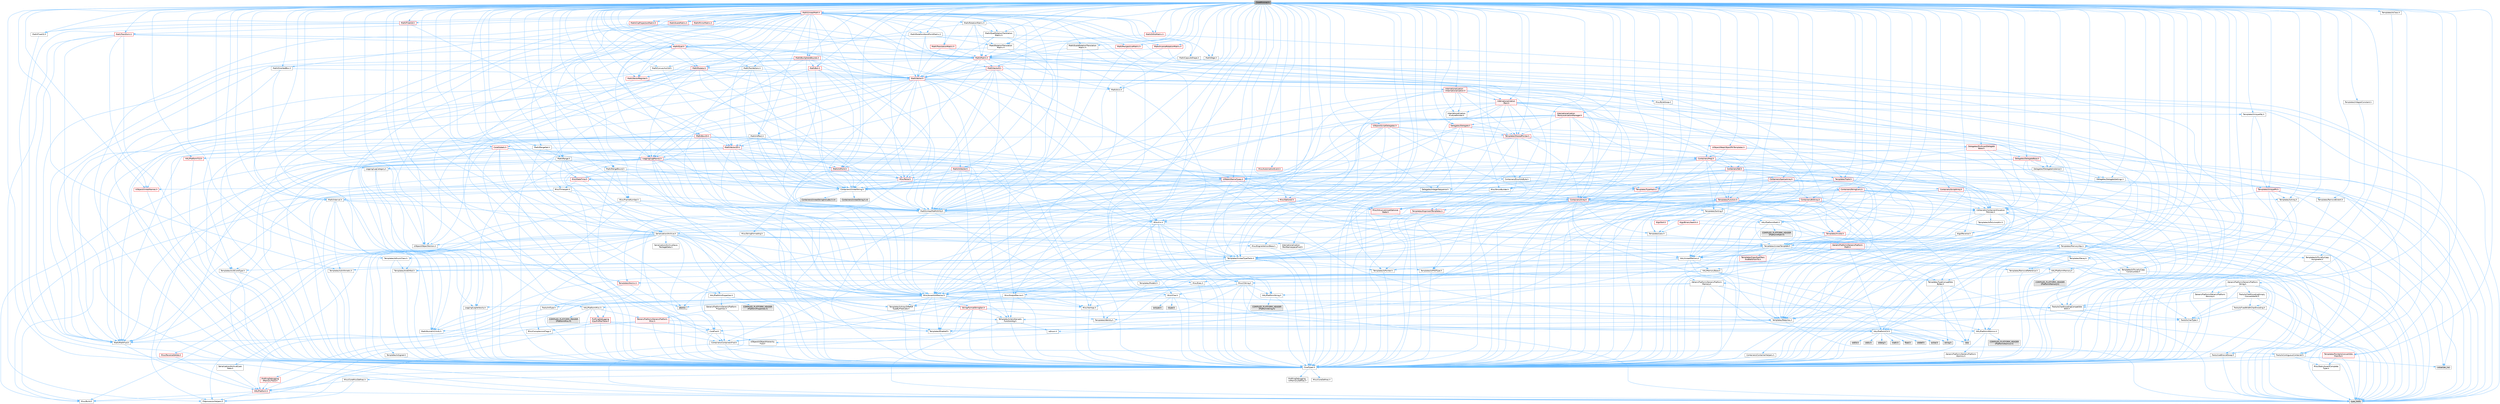 digraph "CoreMinimal.h"
{
 // INTERACTIVE_SVG=YES
 // LATEX_PDF_SIZE
  bgcolor="transparent";
  edge [fontname=Helvetica,fontsize=10,labelfontname=Helvetica,labelfontsize=10];
  node [fontname=Helvetica,fontsize=10,shape=box,height=0.2,width=0.4];
  Node1 [id="Node000001",label="CoreMinimal.h",height=0.2,width=0.4,color="gray40", fillcolor="grey60", style="filled", fontcolor="black",tooltip=" "];
  Node1 -> Node2 [id="edge1_Node000001_Node000002",color="steelblue1",style="solid",tooltip=" "];
  Node2 [id="Node000002",label="CoreTypes.h",height=0.2,width=0.4,color="grey40", fillcolor="white", style="filled",URL="$dc/dec/CoreTypes_8h.html",tooltip=" "];
  Node2 -> Node3 [id="edge2_Node000002_Node000003",color="steelblue1",style="solid",tooltip=" "];
  Node3 [id="Node000003",label="HAL/Platform.h",height=0.2,width=0.4,color="red", fillcolor="#FFF0F0", style="filled",URL="$d9/dd0/Platform_8h.html",tooltip=" "];
  Node3 -> Node4 [id="edge3_Node000003_Node000004",color="steelblue1",style="solid",tooltip=" "];
  Node4 [id="Node000004",label="Misc/Build.h",height=0.2,width=0.4,color="grey40", fillcolor="white", style="filled",URL="$d3/dbb/Build_8h.html",tooltip=" "];
  Node3 -> Node6 [id="edge4_Node000003_Node000006",color="steelblue1",style="solid",tooltip=" "];
  Node6 [id="Node000006",label="type_traits",height=0.2,width=0.4,color="grey60", fillcolor="#E0E0E0", style="filled",tooltip=" "];
  Node3 -> Node7 [id="edge5_Node000003_Node000007",color="steelblue1",style="solid",tooltip=" "];
  Node7 [id="Node000007",label="PreprocessorHelpers.h",height=0.2,width=0.4,color="grey40", fillcolor="white", style="filled",URL="$db/ddb/PreprocessorHelpers_8h.html",tooltip=" "];
  Node2 -> Node13 [id="edge6_Node000002_Node000013",color="steelblue1",style="solid",tooltip=" "];
  Node13 [id="Node000013",label="ProfilingDebugging\l/UMemoryDefines.h",height=0.2,width=0.4,color="grey40", fillcolor="white", style="filled",URL="$d2/da2/UMemoryDefines_8h.html",tooltip=" "];
  Node2 -> Node14 [id="edge7_Node000002_Node000014",color="steelblue1",style="solid",tooltip=" "];
  Node14 [id="Node000014",label="Misc/CoreMiscDefines.h",height=0.2,width=0.4,color="grey40", fillcolor="white", style="filled",URL="$da/d38/CoreMiscDefines_8h.html",tooltip=" "];
  Node14 -> Node3 [id="edge8_Node000014_Node000003",color="steelblue1",style="solid",tooltip=" "];
  Node14 -> Node7 [id="edge9_Node000014_Node000007",color="steelblue1",style="solid",tooltip=" "];
  Node2 -> Node15 [id="edge10_Node000002_Node000015",color="steelblue1",style="solid",tooltip=" "];
  Node15 [id="Node000015",label="Misc/CoreDefines.h",height=0.2,width=0.4,color="grey40", fillcolor="white", style="filled",URL="$d3/dd2/CoreDefines_8h.html",tooltip=" "];
  Node1 -> Node16 [id="edge11_Node000001_Node000016",color="steelblue1",style="solid",tooltip=" "];
  Node16 [id="Node000016",label="CoreFwd.h",height=0.2,width=0.4,color="grey40", fillcolor="white", style="filled",URL="$d1/d1e/CoreFwd_8h.html",tooltip=" "];
  Node16 -> Node2 [id="edge12_Node000016_Node000002",color="steelblue1",style="solid",tooltip=" "];
  Node16 -> Node17 [id="edge13_Node000016_Node000017",color="steelblue1",style="solid",tooltip=" "];
  Node17 [id="Node000017",label="Containers/ContainersFwd.h",height=0.2,width=0.4,color="grey40", fillcolor="white", style="filled",URL="$d4/d0a/ContainersFwd_8h.html",tooltip=" "];
  Node17 -> Node3 [id="edge14_Node000017_Node000003",color="steelblue1",style="solid",tooltip=" "];
  Node17 -> Node2 [id="edge15_Node000017_Node000002",color="steelblue1",style="solid",tooltip=" "];
  Node17 -> Node18 [id="edge16_Node000017_Node000018",color="steelblue1",style="solid",tooltip=" "];
  Node18 [id="Node000018",label="Traits/IsContiguousContainer.h",height=0.2,width=0.4,color="grey40", fillcolor="white", style="filled",URL="$d5/d3c/IsContiguousContainer_8h.html",tooltip=" "];
  Node18 -> Node2 [id="edge17_Node000018_Node000002",color="steelblue1",style="solid",tooltip=" "];
  Node18 -> Node19 [id="edge18_Node000018_Node000019",color="steelblue1",style="solid",tooltip=" "];
  Node19 [id="Node000019",label="Misc/StaticAssertComplete\lType.h",height=0.2,width=0.4,color="grey40", fillcolor="white", style="filled",URL="$d5/d4e/StaticAssertCompleteType_8h.html",tooltip=" "];
  Node18 -> Node20 [id="edge19_Node000018_Node000020",color="steelblue1",style="solid",tooltip=" "];
  Node20 [id="Node000020",label="initializer_list",height=0.2,width=0.4,color="grey60", fillcolor="#E0E0E0", style="filled",tooltip=" "];
  Node16 -> Node21 [id="edge20_Node000016_Node000021",color="steelblue1",style="solid",tooltip=" "];
  Node21 [id="Node000021",label="Math/MathFwd.h",height=0.2,width=0.4,color="grey40", fillcolor="white", style="filled",URL="$d2/d10/MathFwd_8h.html",tooltip=" "];
  Node21 -> Node3 [id="edge21_Node000021_Node000003",color="steelblue1",style="solid",tooltip=" "];
  Node16 -> Node22 [id="edge22_Node000016_Node000022",color="steelblue1",style="solid",tooltip=" "];
  Node22 [id="Node000022",label="UObject/UObjectHierarchy\lFwd.h",height=0.2,width=0.4,color="grey40", fillcolor="white", style="filled",URL="$d3/d13/UObjectHierarchyFwd_8h.html",tooltip=" "];
  Node1 -> Node22 [id="edge23_Node000001_Node000022",color="steelblue1",style="solid",tooltip=" "];
  Node1 -> Node17 [id="edge24_Node000001_Node000017",color="steelblue1",style="solid",tooltip=" "];
  Node1 -> Node23 [id="edge25_Node000001_Node000023",color="steelblue1",style="solid",tooltip=" "];
  Node23 [id="Node000023",label="Misc/VarArgs.h",height=0.2,width=0.4,color="grey40", fillcolor="white", style="filled",URL="$d5/d6f/VarArgs_8h.html",tooltip=" "];
  Node23 -> Node2 [id="edge26_Node000023_Node000002",color="steelblue1",style="solid",tooltip=" "];
  Node1 -> Node24 [id="edge27_Node000001_Node000024",color="steelblue1",style="solid",tooltip=" "];
  Node24 [id="Node000024",label="Logging/LogVerbosity.h",height=0.2,width=0.4,color="grey40", fillcolor="white", style="filled",URL="$d2/d8f/LogVerbosity_8h.html",tooltip=" "];
  Node24 -> Node2 [id="edge28_Node000024_Node000002",color="steelblue1",style="solid",tooltip=" "];
  Node1 -> Node25 [id="edge29_Node000001_Node000025",color="steelblue1",style="solid",tooltip=" "];
  Node25 [id="Node000025",label="Misc/OutputDevice.h",height=0.2,width=0.4,color="grey40", fillcolor="white", style="filled",URL="$d7/d32/OutputDevice_8h.html",tooltip=" "];
  Node25 -> Node16 [id="edge30_Node000025_Node000016",color="steelblue1",style="solid",tooltip=" "];
  Node25 -> Node2 [id="edge31_Node000025_Node000002",color="steelblue1",style="solid",tooltip=" "];
  Node25 -> Node24 [id="edge32_Node000025_Node000024",color="steelblue1",style="solid",tooltip=" "];
  Node25 -> Node23 [id="edge33_Node000025_Node000023",color="steelblue1",style="solid",tooltip=" "];
  Node25 -> Node26 [id="edge34_Node000025_Node000026",color="steelblue1",style="solid",tooltip=" "];
  Node26 [id="Node000026",label="Templates/IsArrayOrRefOf\lTypeByPredicate.h",height=0.2,width=0.4,color="grey40", fillcolor="white", style="filled",URL="$d6/da1/IsArrayOrRefOfTypeByPredicate_8h.html",tooltip=" "];
  Node26 -> Node2 [id="edge35_Node000026_Node000002",color="steelblue1",style="solid",tooltip=" "];
  Node25 -> Node27 [id="edge36_Node000025_Node000027",color="steelblue1",style="solid",tooltip=" "];
  Node27 [id="Node000027",label="Templates/IsValidVariadic\lFunctionArg.h",height=0.2,width=0.4,color="grey40", fillcolor="white", style="filled",URL="$d0/dc8/IsValidVariadicFunctionArg_8h.html",tooltip=" "];
  Node27 -> Node2 [id="edge37_Node000027_Node000002",color="steelblue1",style="solid",tooltip=" "];
  Node27 -> Node28 [id="edge38_Node000027_Node000028",color="steelblue1",style="solid",tooltip=" "];
  Node28 [id="Node000028",label="IsEnum.h",height=0.2,width=0.4,color="grey40", fillcolor="white", style="filled",URL="$d4/de5/IsEnum_8h.html",tooltip=" "];
  Node27 -> Node6 [id="edge39_Node000027_Node000006",color="steelblue1",style="solid",tooltip=" "];
  Node25 -> Node29 [id="edge40_Node000025_Node000029",color="steelblue1",style="solid",tooltip=" "];
  Node29 [id="Node000029",label="Traits/IsCharEncodingCompatible\lWith.h",height=0.2,width=0.4,color="grey40", fillcolor="white", style="filled",URL="$df/dd1/IsCharEncodingCompatibleWith_8h.html",tooltip=" "];
  Node29 -> Node6 [id="edge41_Node000029_Node000006",color="steelblue1",style="solid",tooltip=" "];
  Node29 -> Node30 [id="edge42_Node000029_Node000030",color="steelblue1",style="solid",tooltip=" "];
  Node30 [id="Node000030",label="Traits/IsCharType.h",height=0.2,width=0.4,color="grey40", fillcolor="white", style="filled",URL="$db/d51/IsCharType_8h.html",tooltip=" "];
  Node30 -> Node2 [id="edge43_Node000030_Node000002",color="steelblue1",style="solid",tooltip=" "];
  Node1 -> Node31 [id="edge44_Node000001_Node000031",color="steelblue1",style="solid",tooltip=" "];
  Node31 [id="Node000031",label="HAL/PlatformCrt.h",height=0.2,width=0.4,color="grey40", fillcolor="white", style="filled",URL="$d8/d75/PlatformCrt_8h.html",tooltip=" "];
  Node31 -> Node32 [id="edge45_Node000031_Node000032",color="steelblue1",style="solid",tooltip=" "];
  Node32 [id="Node000032",label="new",height=0.2,width=0.4,color="grey60", fillcolor="#E0E0E0", style="filled",tooltip=" "];
  Node31 -> Node33 [id="edge46_Node000031_Node000033",color="steelblue1",style="solid",tooltip=" "];
  Node33 [id="Node000033",label="wchar.h",height=0.2,width=0.4,color="grey60", fillcolor="#E0E0E0", style="filled",tooltip=" "];
  Node31 -> Node34 [id="edge47_Node000031_Node000034",color="steelblue1",style="solid",tooltip=" "];
  Node34 [id="Node000034",label="stddef.h",height=0.2,width=0.4,color="grey60", fillcolor="#E0E0E0", style="filled",tooltip=" "];
  Node31 -> Node35 [id="edge48_Node000031_Node000035",color="steelblue1",style="solid",tooltip=" "];
  Node35 [id="Node000035",label="stdlib.h",height=0.2,width=0.4,color="grey60", fillcolor="#E0E0E0", style="filled",tooltip=" "];
  Node31 -> Node36 [id="edge49_Node000031_Node000036",color="steelblue1",style="solid",tooltip=" "];
  Node36 [id="Node000036",label="stdio.h",height=0.2,width=0.4,color="grey60", fillcolor="#E0E0E0", style="filled",tooltip=" "];
  Node31 -> Node37 [id="edge50_Node000031_Node000037",color="steelblue1",style="solid",tooltip=" "];
  Node37 [id="Node000037",label="stdarg.h",height=0.2,width=0.4,color="grey60", fillcolor="#E0E0E0", style="filled",tooltip=" "];
  Node31 -> Node38 [id="edge51_Node000031_Node000038",color="steelblue1",style="solid",tooltip=" "];
  Node38 [id="Node000038",label="math.h",height=0.2,width=0.4,color="grey60", fillcolor="#E0E0E0", style="filled",tooltip=" "];
  Node31 -> Node39 [id="edge52_Node000031_Node000039",color="steelblue1",style="solid",tooltip=" "];
  Node39 [id="Node000039",label="float.h",height=0.2,width=0.4,color="grey60", fillcolor="#E0E0E0", style="filled",tooltip=" "];
  Node31 -> Node40 [id="edge53_Node000031_Node000040",color="steelblue1",style="solid",tooltip=" "];
  Node40 [id="Node000040",label="string.h",height=0.2,width=0.4,color="grey60", fillcolor="#E0E0E0", style="filled",tooltip=" "];
  Node1 -> Node41 [id="edge54_Node000001_Node000041",color="steelblue1",style="solid",tooltip=" "];
  Node41 [id="Node000041",label="HAL/PlatformMisc.h",height=0.2,width=0.4,color="grey40", fillcolor="white", style="filled",URL="$d0/df5/PlatformMisc_8h.html",tooltip=" "];
  Node41 -> Node2 [id="edge55_Node000041_Node000002",color="steelblue1",style="solid",tooltip=" "];
  Node41 -> Node42 [id="edge56_Node000041_Node000042",color="steelblue1",style="solid",tooltip=" "];
  Node42 [id="Node000042",label="GenericPlatform/GenericPlatform\lMisc.h",height=0.2,width=0.4,color="red", fillcolor="#FFF0F0", style="filled",URL="$db/d9a/GenericPlatformMisc_8h.html",tooltip=" "];
  Node42 -> Node16 [id="edge57_Node000042_Node000016",color="steelblue1",style="solid",tooltip=" "];
  Node42 -> Node2 [id="edge58_Node000042_Node000002",color="steelblue1",style="solid",tooltip=" "];
  Node42 -> Node31 [id="edge59_Node000042_Node000031",color="steelblue1",style="solid",tooltip=" "];
  Node42 -> Node46 [id="edge60_Node000042_Node000046",color="steelblue1",style="solid",tooltip=" "];
  Node46 [id="Node000046",label="Math/NumericLimits.h",height=0.2,width=0.4,color="grey40", fillcolor="white", style="filled",URL="$df/d1b/NumericLimits_8h.html",tooltip=" "];
  Node46 -> Node2 [id="edge61_Node000046_Node000002",color="steelblue1",style="solid",tooltip=" "];
  Node42 -> Node47 [id="edge62_Node000042_Node000047",color="steelblue1",style="solid",tooltip=" "];
  Node47 [id="Node000047",label="Misc/CompressionFlags.h",height=0.2,width=0.4,color="grey40", fillcolor="white", style="filled",URL="$d9/d76/CompressionFlags_8h.html",tooltip=" "];
  Node41 -> Node51 [id="edge63_Node000041_Node000051",color="steelblue1",style="solid",tooltip=" "];
  Node51 [id="Node000051",label="COMPILED_PLATFORM_HEADER\l(PlatformMisc.h)",height=0.2,width=0.4,color="grey60", fillcolor="#E0E0E0", style="filled",tooltip=" "];
  Node41 -> Node52 [id="edge64_Node000041_Node000052",color="steelblue1",style="solid",tooltip=" "];
  Node52 [id="Node000052",label="ProfilingDebugging\l/CpuProfilerTrace.h",height=0.2,width=0.4,color="red", fillcolor="#FFF0F0", style="filled",URL="$da/dcb/CpuProfilerTrace_8h.html",tooltip=" "];
  Node52 -> Node2 [id="edge65_Node000052_Node000002",color="steelblue1",style="solid",tooltip=" "];
  Node52 -> Node17 [id="edge66_Node000052_Node000017",color="steelblue1",style="solid",tooltip=" "];
  Node52 -> Node53 [id="edge67_Node000052_Node000053",color="steelblue1",style="solid",tooltip=" "];
  Node53 [id="Node000053",label="HAL/PlatformAtomics.h",height=0.2,width=0.4,color="grey40", fillcolor="white", style="filled",URL="$d3/d36/PlatformAtomics_8h.html",tooltip=" "];
  Node53 -> Node2 [id="edge68_Node000053_Node000002",color="steelblue1",style="solid",tooltip=" "];
  Node53 -> Node54 [id="edge69_Node000053_Node000054",color="steelblue1",style="solid",tooltip=" "];
  Node54 [id="Node000054",label="GenericPlatform/GenericPlatform\lAtomics.h",height=0.2,width=0.4,color="grey40", fillcolor="white", style="filled",URL="$da/d72/GenericPlatformAtomics_8h.html",tooltip=" "];
  Node54 -> Node2 [id="edge70_Node000054_Node000002",color="steelblue1",style="solid",tooltip=" "];
  Node53 -> Node55 [id="edge71_Node000053_Node000055",color="steelblue1",style="solid",tooltip=" "];
  Node55 [id="Node000055",label="COMPILED_PLATFORM_HEADER\l(PlatformAtomics.h)",height=0.2,width=0.4,color="grey60", fillcolor="#E0E0E0", style="filled",tooltip=" "];
  Node52 -> Node7 [id="edge72_Node000052_Node000007",color="steelblue1",style="solid",tooltip=" "];
  Node52 -> Node4 [id="edge73_Node000052_Node000004",color="steelblue1",style="solid",tooltip=" "];
  Node1 -> Node60 [id="edge74_Node000001_Node000060",color="steelblue1",style="solid",tooltip=" "];
  Node60 [id="Node000060",label="Misc/AssertionMacros.h",height=0.2,width=0.4,color="grey40", fillcolor="white", style="filled",URL="$d0/dfa/AssertionMacros_8h.html",tooltip=" "];
  Node60 -> Node2 [id="edge75_Node000060_Node000002",color="steelblue1",style="solid",tooltip=" "];
  Node60 -> Node3 [id="edge76_Node000060_Node000003",color="steelblue1",style="solid",tooltip=" "];
  Node60 -> Node41 [id="edge77_Node000060_Node000041",color="steelblue1",style="solid",tooltip=" "];
  Node60 -> Node7 [id="edge78_Node000060_Node000007",color="steelblue1",style="solid",tooltip=" "];
  Node60 -> Node61 [id="edge79_Node000060_Node000061",color="steelblue1",style="solid",tooltip=" "];
  Node61 [id="Node000061",label="Templates/EnableIf.h",height=0.2,width=0.4,color="grey40", fillcolor="white", style="filled",URL="$d7/d60/EnableIf_8h.html",tooltip=" "];
  Node61 -> Node2 [id="edge80_Node000061_Node000002",color="steelblue1",style="solid",tooltip=" "];
  Node60 -> Node26 [id="edge81_Node000060_Node000026",color="steelblue1",style="solid",tooltip=" "];
  Node60 -> Node27 [id="edge82_Node000060_Node000027",color="steelblue1",style="solid",tooltip=" "];
  Node60 -> Node29 [id="edge83_Node000060_Node000029",color="steelblue1",style="solid",tooltip=" "];
  Node60 -> Node23 [id="edge84_Node000060_Node000023",color="steelblue1",style="solid",tooltip=" "];
  Node60 -> Node62 [id="edge85_Node000060_Node000062",color="steelblue1",style="solid",tooltip=" "];
  Node62 [id="Node000062",label="String/FormatStringSan.h",height=0.2,width=0.4,color="red", fillcolor="#FFF0F0", style="filled",URL="$d3/d8b/FormatStringSan_8h.html",tooltip=" "];
  Node62 -> Node6 [id="edge86_Node000062_Node000006",color="steelblue1",style="solid",tooltip=" "];
  Node62 -> Node2 [id="edge87_Node000062_Node000002",color="steelblue1",style="solid",tooltip=" "];
  Node62 -> Node63 [id="edge88_Node000062_Node000063",color="steelblue1",style="solid",tooltip=" "];
  Node63 [id="Node000063",label="Templates/Requires.h",height=0.2,width=0.4,color="grey40", fillcolor="white", style="filled",URL="$dc/d96/Requires_8h.html",tooltip=" "];
  Node63 -> Node61 [id="edge89_Node000063_Node000061",color="steelblue1",style="solid",tooltip=" "];
  Node63 -> Node6 [id="edge90_Node000063_Node000006",color="steelblue1",style="solid",tooltip=" "];
  Node62 -> Node64 [id="edge91_Node000062_Node000064",color="steelblue1",style="solid",tooltip=" "];
  Node64 [id="Node000064",label="Templates/Identity.h",height=0.2,width=0.4,color="grey40", fillcolor="white", style="filled",URL="$d0/dd5/Identity_8h.html",tooltip=" "];
  Node62 -> Node27 [id="edge92_Node000062_Node000027",color="steelblue1",style="solid",tooltip=" "];
  Node62 -> Node30 [id="edge93_Node000062_Node000030",color="steelblue1",style="solid",tooltip=" "];
  Node62 -> Node17 [id="edge94_Node000062_Node000017",color="steelblue1",style="solid",tooltip=" "];
  Node60 -> Node68 [id="edge95_Node000060_Node000068",color="steelblue1",style="solid",tooltip=" "];
  Node68 [id="Node000068",label="atomic",height=0.2,width=0.4,color="grey60", fillcolor="#E0E0E0", style="filled",tooltip=" "];
  Node1 -> Node69 [id="edge96_Node000001_Node000069",color="steelblue1",style="solid",tooltip=" "];
  Node69 [id="Node000069",label="Templates/IsPointer.h",height=0.2,width=0.4,color="grey40", fillcolor="white", style="filled",URL="$d7/d05/IsPointer_8h.html",tooltip=" "];
  Node69 -> Node2 [id="edge97_Node000069_Node000002",color="steelblue1",style="solid",tooltip=" "];
  Node1 -> Node70 [id="edge98_Node000001_Node000070",color="steelblue1",style="solid",tooltip=" "];
  Node70 [id="Node000070",label="HAL/PlatformMemory.h",height=0.2,width=0.4,color="grey40", fillcolor="white", style="filled",URL="$de/d68/PlatformMemory_8h.html",tooltip=" "];
  Node70 -> Node2 [id="edge99_Node000070_Node000002",color="steelblue1",style="solid",tooltip=" "];
  Node70 -> Node71 [id="edge100_Node000070_Node000071",color="steelblue1",style="solid",tooltip=" "];
  Node71 [id="Node000071",label="GenericPlatform/GenericPlatform\lMemory.h",height=0.2,width=0.4,color="grey40", fillcolor="white", style="filled",URL="$dd/d22/GenericPlatformMemory_8h.html",tooltip=" "];
  Node71 -> Node16 [id="edge101_Node000071_Node000016",color="steelblue1",style="solid",tooltip=" "];
  Node71 -> Node2 [id="edge102_Node000071_Node000002",color="steelblue1",style="solid",tooltip=" "];
  Node71 -> Node72 [id="edge103_Node000071_Node000072",color="steelblue1",style="solid",tooltip=" "];
  Node72 [id="Node000072",label="HAL/PlatformString.h",height=0.2,width=0.4,color="grey40", fillcolor="white", style="filled",URL="$db/db5/PlatformString_8h.html",tooltip=" "];
  Node72 -> Node2 [id="edge104_Node000072_Node000002",color="steelblue1",style="solid",tooltip=" "];
  Node72 -> Node73 [id="edge105_Node000072_Node000073",color="steelblue1",style="solid",tooltip=" "];
  Node73 [id="Node000073",label="COMPILED_PLATFORM_HEADER\l(PlatformString.h)",height=0.2,width=0.4,color="grey60", fillcolor="#E0E0E0", style="filled",tooltip=" "];
  Node71 -> Node40 [id="edge106_Node000071_Node000040",color="steelblue1",style="solid",tooltip=" "];
  Node71 -> Node33 [id="edge107_Node000071_Node000033",color="steelblue1",style="solid",tooltip=" "];
  Node70 -> Node74 [id="edge108_Node000070_Node000074",color="steelblue1",style="solid",tooltip=" "];
  Node74 [id="Node000074",label="COMPILED_PLATFORM_HEADER\l(PlatformMemory.h)",height=0.2,width=0.4,color="grey60", fillcolor="#E0E0E0", style="filled",tooltip=" "];
  Node1 -> Node53 [id="edge109_Node000001_Node000053",color="steelblue1",style="solid",tooltip=" "];
  Node1 -> Node75 [id="edge110_Node000001_Node000075",color="steelblue1",style="solid",tooltip=" "];
  Node75 [id="Node000075",label="Misc/Exec.h",height=0.2,width=0.4,color="grey40", fillcolor="white", style="filled",URL="$de/ddb/Exec_8h.html",tooltip=" "];
  Node75 -> Node2 [id="edge111_Node000075_Node000002",color="steelblue1",style="solid",tooltip=" "];
  Node75 -> Node60 [id="edge112_Node000075_Node000060",color="steelblue1",style="solid",tooltip=" "];
  Node1 -> Node76 [id="edge113_Node000001_Node000076",color="steelblue1",style="solid",tooltip=" "];
  Node76 [id="Node000076",label="HAL/MemoryBase.h",height=0.2,width=0.4,color="grey40", fillcolor="white", style="filled",URL="$d6/d9f/MemoryBase_8h.html",tooltip=" "];
  Node76 -> Node2 [id="edge114_Node000076_Node000002",color="steelblue1",style="solid",tooltip=" "];
  Node76 -> Node53 [id="edge115_Node000076_Node000053",color="steelblue1",style="solid",tooltip=" "];
  Node76 -> Node31 [id="edge116_Node000076_Node000031",color="steelblue1",style="solid",tooltip=" "];
  Node76 -> Node75 [id="edge117_Node000076_Node000075",color="steelblue1",style="solid",tooltip=" "];
  Node76 -> Node25 [id="edge118_Node000076_Node000025",color="steelblue1",style="solid",tooltip=" "];
  Node76 -> Node77 [id="edge119_Node000076_Node000077",color="steelblue1",style="solid",tooltip=" "];
  Node77 [id="Node000077",label="Templates/Atomic.h",height=0.2,width=0.4,color="red", fillcolor="#FFF0F0", style="filled",URL="$d3/d91/Atomic_8h.html",tooltip=" "];
  Node77 -> Node85 [id="edge120_Node000077_Node000085",color="steelblue1",style="solid",tooltip=" "];
  Node85 [id="Node000085",label="Traits/IntType.h",height=0.2,width=0.4,color="grey40", fillcolor="white", style="filled",URL="$d7/deb/IntType_8h.html",tooltip=" "];
  Node85 -> Node3 [id="edge121_Node000085_Node000003",color="steelblue1",style="solid",tooltip=" "];
  Node77 -> Node68 [id="edge122_Node000077_Node000068",color="steelblue1",style="solid",tooltip=" "];
  Node1 -> Node86 [id="edge123_Node000001_Node000086",color="steelblue1",style="solid",tooltip=" "];
  Node86 [id="Node000086",label="HAL/UnrealMemory.h",height=0.2,width=0.4,color="grey40", fillcolor="white", style="filled",URL="$d9/d96/UnrealMemory_8h.html",tooltip=" "];
  Node86 -> Node2 [id="edge124_Node000086_Node000002",color="steelblue1",style="solid",tooltip=" "];
  Node86 -> Node71 [id="edge125_Node000086_Node000071",color="steelblue1",style="solid",tooltip=" "];
  Node86 -> Node76 [id="edge126_Node000086_Node000076",color="steelblue1",style="solid",tooltip=" "];
  Node86 -> Node70 [id="edge127_Node000086_Node000070",color="steelblue1",style="solid",tooltip=" "];
  Node86 -> Node87 [id="edge128_Node000086_Node000087",color="steelblue1",style="solid",tooltip=" "];
  Node87 [id="Node000087",label="ProfilingDebugging\l/MemoryTrace.h",height=0.2,width=0.4,color="red", fillcolor="#FFF0F0", style="filled",URL="$da/dd7/MemoryTrace_8h.html",tooltip=" "];
  Node87 -> Node3 [id="edge129_Node000087_Node000003",color="steelblue1",style="solid",tooltip=" "];
  Node86 -> Node69 [id="edge130_Node000086_Node000069",color="steelblue1",style="solid",tooltip=" "];
  Node1 -> Node88 [id="edge131_Node000001_Node000088",color="steelblue1",style="solid",tooltip=" "];
  Node88 [id="Node000088",label="Templates/IsArithmetic.h",height=0.2,width=0.4,color="grey40", fillcolor="white", style="filled",URL="$d2/d5d/IsArithmetic_8h.html",tooltip=" "];
  Node88 -> Node2 [id="edge132_Node000088_Node000002",color="steelblue1",style="solid",tooltip=" "];
  Node1 -> Node82 [id="edge133_Node000001_Node000082",color="steelblue1",style="solid",tooltip=" "];
  Node82 [id="Node000082",label="Templates/AndOrNot.h",height=0.2,width=0.4,color="grey40", fillcolor="white", style="filled",URL="$db/d0a/AndOrNot_8h.html",tooltip=" "];
  Node82 -> Node2 [id="edge134_Node000082_Node000002",color="steelblue1",style="solid",tooltip=" "];
  Node1 -> Node89 [id="edge135_Node000001_Node000089",color="steelblue1",style="solid",tooltip=" "];
  Node89 [id="Node000089",label="Templates/IsPODType.h",height=0.2,width=0.4,color="grey40", fillcolor="white", style="filled",URL="$d7/db1/IsPODType_8h.html",tooltip=" "];
  Node89 -> Node2 [id="edge136_Node000089_Node000002",color="steelblue1",style="solid",tooltip=" "];
  Node1 -> Node90 [id="edge137_Node000001_Node000090",color="steelblue1",style="solid",tooltip=" "];
  Node90 [id="Node000090",label="Templates/IsUECoreType.h",height=0.2,width=0.4,color="grey40", fillcolor="white", style="filled",URL="$d1/db8/IsUECoreType_8h.html",tooltip=" "];
  Node90 -> Node2 [id="edge138_Node000090_Node000002",color="steelblue1",style="solid",tooltip=" "];
  Node90 -> Node6 [id="edge139_Node000090_Node000006",color="steelblue1",style="solid",tooltip=" "];
  Node1 -> Node83 [id="edge140_Node000001_Node000083",color="steelblue1",style="solid",tooltip=" "];
  Node83 [id="Node000083",label="Templates/IsTriviallyCopy\lConstructible.h",height=0.2,width=0.4,color="grey40", fillcolor="white", style="filled",URL="$d3/d78/IsTriviallyCopyConstructible_8h.html",tooltip=" "];
  Node83 -> Node2 [id="edge141_Node000083_Node000002",color="steelblue1",style="solid",tooltip=" "];
  Node83 -> Node6 [id="edge142_Node000083_Node000006",color="steelblue1",style="solid",tooltip=" "];
  Node1 -> Node91 [id="edge143_Node000001_Node000091",color="steelblue1",style="solid",tooltip=" "];
  Node91 [id="Node000091",label="Templates/UnrealTypeTraits.h",height=0.2,width=0.4,color="grey40", fillcolor="white", style="filled",URL="$d2/d2d/UnrealTypeTraits_8h.html",tooltip=" "];
  Node91 -> Node2 [id="edge144_Node000091_Node000002",color="steelblue1",style="solid",tooltip=" "];
  Node91 -> Node69 [id="edge145_Node000091_Node000069",color="steelblue1",style="solid",tooltip=" "];
  Node91 -> Node60 [id="edge146_Node000091_Node000060",color="steelblue1",style="solid",tooltip=" "];
  Node91 -> Node82 [id="edge147_Node000091_Node000082",color="steelblue1",style="solid",tooltip=" "];
  Node91 -> Node61 [id="edge148_Node000091_Node000061",color="steelblue1",style="solid",tooltip=" "];
  Node91 -> Node88 [id="edge149_Node000091_Node000088",color="steelblue1",style="solid",tooltip=" "];
  Node91 -> Node28 [id="edge150_Node000091_Node000028",color="steelblue1",style="solid",tooltip=" "];
  Node91 -> Node92 [id="edge151_Node000091_Node000092",color="steelblue1",style="solid",tooltip=" "];
  Node92 [id="Node000092",label="Templates/Models.h",height=0.2,width=0.4,color="grey40", fillcolor="white", style="filled",URL="$d3/d0c/Models_8h.html",tooltip=" "];
  Node92 -> Node64 [id="edge152_Node000092_Node000064",color="steelblue1",style="solid",tooltip=" "];
  Node91 -> Node89 [id="edge153_Node000091_Node000089",color="steelblue1",style="solid",tooltip=" "];
  Node91 -> Node90 [id="edge154_Node000091_Node000090",color="steelblue1",style="solid",tooltip=" "];
  Node91 -> Node83 [id="edge155_Node000091_Node000083",color="steelblue1",style="solid",tooltip=" "];
  Node1 -> Node61 [id="edge156_Node000001_Node000061",color="steelblue1",style="solid",tooltip=" "];
  Node1 -> Node93 [id="edge157_Node000001_Node000093",color="steelblue1",style="solid",tooltip=" "];
  Node93 [id="Node000093",label="Templates/RemoveReference.h",height=0.2,width=0.4,color="grey40", fillcolor="white", style="filled",URL="$da/dbe/RemoveReference_8h.html",tooltip=" "];
  Node93 -> Node2 [id="edge158_Node000093_Node000002",color="steelblue1",style="solid",tooltip=" "];
  Node1 -> Node94 [id="edge159_Node000001_Node000094",color="steelblue1",style="solid",tooltip=" "];
  Node94 [id="Node000094",label="Templates/IntegralConstant.h",height=0.2,width=0.4,color="grey40", fillcolor="white", style="filled",URL="$db/d1b/IntegralConstant_8h.html",tooltip=" "];
  Node94 -> Node2 [id="edge160_Node000094_Node000002",color="steelblue1",style="solid",tooltip=" "];
  Node1 -> Node95 [id="edge161_Node000001_Node000095",color="steelblue1",style="solid",tooltip=" "];
  Node95 [id="Node000095",label="Templates/IsClass.h",height=0.2,width=0.4,color="grey40", fillcolor="white", style="filled",URL="$db/dcb/IsClass_8h.html",tooltip=" "];
  Node95 -> Node2 [id="edge162_Node000095_Node000002",color="steelblue1",style="solid",tooltip=" "];
  Node1 -> Node96 [id="edge163_Node000001_Node000096",color="steelblue1",style="solid",tooltip=" "];
  Node96 [id="Node000096",label="Templates/TypeCompatible\lBytes.h",height=0.2,width=0.4,color="grey40", fillcolor="white", style="filled",URL="$df/d0a/TypeCompatibleBytes_8h.html",tooltip=" "];
  Node96 -> Node2 [id="edge164_Node000096_Node000002",color="steelblue1",style="solid",tooltip=" "];
  Node96 -> Node40 [id="edge165_Node000096_Node000040",color="steelblue1",style="solid",tooltip=" "];
  Node96 -> Node32 [id="edge166_Node000096_Node000032",color="steelblue1",style="solid",tooltip=" "];
  Node96 -> Node6 [id="edge167_Node000096_Node000006",color="steelblue1",style="solid",tooltip=" "];
  Node1 -> Node18 [id="edge168_Node000001_Node000018",color="steelblue1",style="solid",tooltip=" "];
  Node1 -> Node97 [id="edge169_Node000001_Node000097",color="steelblue1",style="solid",tooltip=" "];
  Node97 [id="Node000097",label="Templates/UnrealTemplate.h",height=0.2,width=0.4,color="grey40", fillcolor="white", style="filled",URL="$d4/d24/UnrealTemplate_8h.html",tooltip=" "];
  Node97 -> Node2 [id="edge170_Node000097_Node000002",color="steelblue1",style="solid",tooltip=" "];
  Node97 -> Node69 [id="edge171_Node000097_Node000069",color="steelblue1",style="solid",tooltip=" "];
  Node97 -> Node86 [id="edge172_Node000097_Node000086",color="steelblue1",style="solid",tooltip=" "];
  Node97 -> Node98 [id="edge173_Node000097_Node000098",color="steelblue1",style="solid",tooltip=" "];
  Node98 [id="Node000098",label="Templates/CopyQualifiers\lAndRefsFromTo.h",height=0.2,width=0.4,color="red", fillcolor="#FFF0F0", style="filled",URL="$d3/db3/CopyQualifiersAndRefsFromTo_8h.html",tooltip=" "];
  Node97 -> Node91 [id="edge174_Node000097_Node000091",color="steelblue1",style="solid",tooltip=" "];
  Node97 -> Node93 [id="edge175_Node000097_Node000093",color="steelblue1",style="solid",tooltip=" "];
  Node97 -> Node63 [id="edge176_Node000097_Node000063",color="steelblue1",style="solid",tooltip=" "];
  Node97 -> Node96 [id="edge177_Node000097_Node000096",color="steelblue1",style="solid",tooltip=" "];
  Node97 -> Node64 [id="edge178_Node000097_Node000064",color="steelblue1",style="solid",tooltip=" "];
  Node97 -> Node18 [id="edge179_Node000097_Node000018",color="steelblue1",style="solid",tooltip=" "];
  Node97 -> Node100 [id="edge180_Node000097_Node000100",color="steelblue1",style="solid",tooltip=" "];
  Node100 [id="Node000100",label="Traits/UseBitwiseSwap.h",height=0.2,width=0.4,color="grey40", fillcolor="white", style="filled",URL="$db/df3/UseBitwiseSwap_8h.html",tooltip=" "];
  Node100 -> Node2 [id="edge181_Node000100_Node000002",color="steelblue1",style="solid",tooltip=" "];
  Node100 -> Node6 [id="edge182_Node000100_Node000006",color="steelblue1",style="solid",tooltip=" "];
  Node97 -> Node6 [id="edge183_Node000097_Node000006",color="steelblue1",style="solid",tooltip=" "];
  Node1 -> Node46 [id="edge184_Node000001_Node000046",color="steelblue1",style="solid",tooltip=" "];
  Node1 -> Node101 [id="edge185_Node000001_Node000101",color="steelblue1",style="solid",tooltip=" "];
  Node101 [id="Node000101",label="HAL/PlatformMath.h",height=0.2,width=0.4,color="grey40", fillcolor="white", style="filled",URL="$dc/d53/PlatformMath_8h.html",tooltip=" "];
  Node101 -> Node2 [id="edge186_Node000101_Node000002",color="steelblue1",style="solid",tooltip=" "];
  Node101 -> Node102 [id="edge187_Node000101_Node000102",color="steelblue1",style="solid",tooltip=" "];
  Node102 [id="Node000102",label="GenericPlatform/GenericPlatform\lMath.h",height=0.2,width=0.4,color="red", fillcolor="#FFF0F0", style="filled",URL="$d5/d79/GenericPlatformMath_8h.html",tooltip=" "];
  Node102 -> Node2 [id="edge188_Node000102_Node000002",color="steelblue1",style="solid",tooltip=" "];
  Node102 -> Node17 [id="edge189_Node000102_Node000017",color="steelblue1",style="solid",tooltip=" "];
  Node102 -> Node31 [id="edge190_Node000102_Node000031",color="steelblue1",style="solid",tooltip=" "];
  Node102 -> Node82 [id="edge191_Node000102_Node000082",color="steelblue1",style="solid",tooltip=" "];
  Node102 -> Node103 [id="edge192_Node000102_Node000103",color="steelblue1",style="solid",tooltip=" "];
  Node103 [id="Node000103",label="Templates/Decay.h",height=0.2,width=0.4,color="grey40", fillcolor="white", style="filled",URL="$dd/d0f/Decay_8h.html",tooltip=" "];
  Node103 -> Node2 [id="edge193_Node000103_Node000002",color="steelblue1",style="solid",tooltip=" "];
  Node103 -> Node93 [id="edge194_Node000103_Node000093",color="steelblue1",style="solid",tooltip=" "];
  Node103 -> Node6 [id="edge195_Node000103_Node000006",color="steelblue1",style="solid",tooltip=" "];
  Node102 -> Node91 [id="edge196_Node000102_Node000091",color="steelblue1",style="solid",tooltip=" "];
  Node102 -> Node63 [id="edge197_Node000102_Node000063",color="steelblue1",style="solid",tooltip=" "];
  Node102 -> Node96 [id="edge198_Node000102_Node000096",color="steelblue1",style="solid",tooltip=" "];
  Node102 -> Node6 [id="edge199_Node000102_Node000006",color="steelblue1",style="solid",tooltip=" "];
  Node101 -> Node108 [id="edge200_Node000101_Node000108",color="steelblue1",style="solid",tooltip=" "];
  Node108 [id="Node000108",label="COMPILED_PLATFORM_HEADER\l(PlatformMath.h)",height=0.2,width=0.4,color="grey60", fillcolor="#E0E0E0", style="filled",tooltip=" "];
  Node1 -> Node84 [id="edge201_Node000001_Node000084",color="steelblue1",style="solid",tooltip=" "];
  Node84 [id="Node000084",label="Templates/IsTriviallyCopy\lAssignable.h",height=0.2,width=0.4,color="grey40", fillcolor="white", style="filled",URL="$d2/df2/IsTriviallyCopyAssignable_8h.html",tooltip=" "];
  Node84 -> Node2 [id="edge202_Node000084_Node000002",color="steelblue1",style="solid",tooltip=" "];
  Node84 -> Node6 [id="edge203_Node000084_Node000006",color="steelblue1",style="solid",tooltip=" "];
  Node1 -> Node109 [id="edge204_Node000001_Node000109",color="steelblue1",style="solid",tooltip=" "];
  Node109 [id="Node000109",label="Templates/MemoryOps.h",height=0.2,width=0.4,color="grey40", fillcolor="white", style="filled",URL="$db/dea/MemoryOps_8h.html",tooltip=" "];
  Node109 -> Node2 [id="edge205_Node000109_Node000002",color="steelblue1",style="solid",tooltip=" "];
  Node109 -> Node86 [id="edge206_Node000109_Node000086",color="steelblue1",style="solid",tooltip=" "];
  Node109 -> Node84 [id="edge207_Node000109_Node000084",color="steelblue1",style="solid",tooltip=" "];
  Node109 -> Node83 [id="edge208_Node000109_Node000083",color="steelblue1",style="solid",tooltip=" "];
  Node109 -> Node63 [id="edge209_Node000109_Node000063",color="steelblue1",style="solid",tooltip=" "];
  Node109 -> Node91 [id="edge210_Node000109_Node000091",color="steelblue1",style="solid",tooltip=" "];
  Node109 -> Node100 [id="edge211_Node000109_Node000100",color="steelblue1",style="solid",tooltip=" "];
  Node109 -> Node32 [id="edge212_Node000109_Node000032",color="steelblue1",style="solid",tooltip=" "];
  Node109 -> Node6 [id="edge213_Node000109_Node000006",color="steelblue1",style="solid",tooltip=" "];
  Node1 -> Node110 [id="edge214_Node000001_Node000110",color="steelblue1",style="solid",tooltip=" "];
  Node110 [id="Node000110",label="Containers/ContainerAllocation\lPolicies.h",height=0.2,width=0.4,color="grey40", fillcolor="white", style="filled",URL="$d7/dff/ContainerAllocationPolicies_8h.html",tooltip=" "];
  Node110 -> Node2 [id="edge215_Node000110_Node000002",color="steelblue1",style="solid",tooltip=" "];
  Node110 -> Node111 [id="edge216_Node000110_Node000111",color="steelblue1",style="solid",tooltip=" "];
  Node111 [id="Node000111",label="Containers/ContainerHelpers.h",height=0.2,width=0.4,color="grey40", fillcolor="white", style="filled",URL="$d7/d33/ContainerHelpers_8h.html",tooltip=" "];
  Node111 -> Node2 [id="edge217_Node000111_Node000002",color="steelblue1",style="solid",tooltip=" "];
  Node110 -> Node110 [id="edge218_Node000110_Node000110",color="steelblue1",style="solid",tooltip=" "];
  Node110 -> Node101 [id="edge219_Node000110_Node000101",color="steelblue1",style="solid",tooltip=" "];
  Node110 -> Node86 [id="edge220_Node000110_Node000086",color="steelblue1",style="solid",tooltip=" "];
  Node110 -> Node46 [id="edge221_Node000110_Node000046",color="steelblue1",style="solid",tooltip=" "];
  Node110 -> Node60 [id="edge222_Node000110_Node000060",color="steelblue1",style="solid",tooltip=" "];
  Node110 -> Node112 [id="edge223_Node000110_Node000112",color="steelblue1",style="solid",tooltip=" "];
  Node112 [id="Node000112",label="Templates/IsPolymorphic.h",height=0.2,width=0.4,color="grey40", fillcolor="white", style="filled",URL="$dc/d20/IsPolymorphic_8h.html",tooltip=" "];
  Node110 -> Node109 [id="edge224_Node000110_Node000109",color="steelblue1",style="solid",tooltip=" "];
  Node110 -> Node96 [id="edge225_Node000110_Node000096",color="steelblue1",style="solid",tooltip=" "];
  Node110 -> Node6 [id="edge226_Node000110_Node000006",color="steelblue1",style="solid",tooltip=" "];
  Node1 -> Node113 [id="edge227_Node000001_Node000113",color="steelblue1",style="solid",tooltip=" "];
  Node113 [id="Node000113",label="Templates/IsEnumClass.h",height=0.2,width=0.4,color="grey40", fillcolor="white", style="filled",URL="$d7/d15/IsEnumClass_8h.html",tooltip=" "];
  Node113 -> Node2 [id="edge228_Node000113_Node000002",color="steelblue1",style="solid",tooltip=" "];
  Node113 -> Node82 [id="edge229_Node000113_Node000082",color="steelblue1",style="solid",tooltip=" "];
  Node1 -> Node114 [id="edge230_Node000001_Node000114",color="steelblue1",style="solid",tooltip=" "];
  Node114 [id="Node000114",label="HAL/PlatformProperties.h",height=0.2,width=0.4,color="grey40", fillcolor="white", style="filled",URL="$d9/db0/PlatformProperties_8h.html",tooltip=" "];
  Node114 -> Node2 [id="edge231_Node000114_Node000002",color="steelblue1",style="solid",tooltip=" "];
  Node114 -> Node115 [id="edge232_Node000114_Node000115",color="steelblue1",style="solid",tooltip=" "];
  Node115 [id="Node000115",label="GenericPlatform/GenericPlatform\lProperties.h",height=0.2,width=0.4,color="grey40", fillcolor="white", style="filled",URL="$d2/dcd/GenericPlatformProperties_8h.html",tooltip=" "];
  Node115 -> Node2 [id="edge233_Node000115_Node000002",color="steelblue1",style="solid",tooltip=" "];
  Node115 -> Node42 [id="edge234_Node000115_Node000042",color="steelblue1",style="solid",tooltip=" "];
  Node114 -> Node116 [id="edge235_Node000114_Node000116",color="steelblue1",style="solid",tooltip=" "];
  Node116 [id="Node000116",label="COMPILED_PLATFORM_HEADER\l(PlatformProperties.h)",height=0.2,width=0.4,color="grey60", fillcolor="#E0E0E0", style="filled",tooltip=" "];
  Node1 -> Node117 [id="edge236_Node000001_Node000117",color="steelblue1",style="solid",tooltip=" "];
  Node117 [id="Node000117",label="Misc/EngineVersionBase.h",height=0.2,width=0.4,color="grey40", fillcolor="white", style="filled",URL="$d5/d2b/EngineVersionBase_8h.html",tooltip=" "];
  Node117 -> Node2 [id="edge237_Node000117_Node000002",color="steelblue1",style="solid",tooltip=" "];
  Node1 -> Node118 [id="edge238_Node000001_Node000118",color="steelblue1",style="solid",tooltip=" "];
  Node118 [id="Node000118",label="Internationalization\l/TextNamespaceFwd.h",height=0.2,width=0.4,color="grey40", fillcolor="white", style="filled",URL="$d8/d97/TextNamespaceFwd_8h.html",tooltip=" "];
  Node118 -> Node2 [id="edge239_Node000118_Node000002",color="steelblue1",style="solid",tooltip=" "];
  Node1 -> Node119 [id="edge240_Node000001_Node000119",color="steelblue1",style="solid",tooltip=" "];
  Node119 [id="Node000119",label="Serialization/Archive.h",height=0.2,width=0.4,color="grey40", fillcolor="white", style="filled",URL="$d7/d3b/Archive_8h.html",tooltip=" "];
  Node119 -> Node16 [id="edge241_Node000119_Node000016",color="steelblue1",style="solid",tooltip=" "];
  Node119 -> Node2 [id="edge242_Node000119_Node000002",color="steelblue1",style="solid",tooltip=" "];
  Node119 -> Node114 [id="edge243_Node000119_Node000114",color="steelblue1",style="solid",tooltip=" "];
  Node119 -> Node118 [id="edge244_Node000119_Node000118",color="steelblue1",style="solid",tooltip=" "];
  Node119 -> Node21 [id="edge245_Node000119_Node000021",color="steelblue1",style="solid",tooltip=" "];
  Node119 -> Node60 [id="edge246_Node000119_Node000060",color="steelblue1",style="solid",tooltip=" "];
  Node119 -> Node4 [id="edge247_Node000119_Node000004",color="steelblue1",style="solid",tooltip=" "];
  Node119 -> Node47 [id="edge248_Node000119_Node000047",color="steelblue1",style="solid",tooltip=" "];
  Node119 -> Node117 [id="edge249_Node000119_Node000117",color="steelblue1",style="solid",tooltip=" "];
  Node119 -> Node23 [id="edge250_Node000119_Node000023",color="steelblue1",style="solid",tooltip=" "];
  Node119 -> Node120 [id="edge251_Node000119_Node000120",color="steelblue1",style="solid",tooltip=" "];
  Node120 [id="Node000120",label="Serialization/ArchiveCook\lData.h",height=0.2,width=0.4,color="grey40", fillcolor="white", style="filled",URL="$dc/db6/ArchiveCookData_8h.html",tooltip=" "];
  Node120 -> Node3 [id="edge252_Node000120_Node000003",color="steelblue1",style="solid",tooltip=" "];
  Node119 -> Node121 [id="edge253_Node000119_Node000121",color="steelblue1",style="solid",tooltip=" "];
  Node121 [id="Node000121",label="Serialization/ArchiveSave\lPackageData.h",height=0.2,width=0.4,color="grey40", fillcolor="white", style="filled",URL="$d1/d37/ArchiveSavePackageData_8h.html",tooltip=" "];
  Node119 -> Node61 [id="edge254_Node000119_Node000061",color="steelblue1",style="solid",tooltip=" "];
  Node119 -> Node26 [id="edge255_Node000119_Node000026",color="steelblue1",style="solid",tooltip=" "];
  Node119 -> Node113 [id="edge256_Node000119_Node000113",color="steelblue1",style="solid",tooltip=" "];
  Node119 -> Node106 [id="edge257_Node000119_Node000106",color="steelblue1",style="solid",tooltip=" "];
  Node106 [id="Node000106",label="Templates/IsSigned.h",height=0.2,width=0.4,color="grey40", fillcolor="white", style="filled",URL="$d8/dd8/IsSigned_8h.html",tooltip=" "];
  Node106 -> Node2 [id="edge258_Node000106_Node000002",color="steelblue1",style="solid",tooltip=" "];
  Node119 -> Node27 [id="edge259_Node000119_Node000027",color="steelblue1",style="solid",tooltip=" "];
  Node119 -> Node97 [id="edge260_Node000119_Node000097",color="steelblue1",style="solid",tooltip=" "];
  Node119 -> Node29 [id="edge261_Node000119_Node000029",color="steelblue1",style="solid",tooltip=" "];
  Node119 -> Node122 [id="edge262_Node000119_Node000122",color="steelblue1",style="solid",tooltip=" "];
  Node122 [id="Node000122",label="UObject/ObjectVersion.h",height=0.2,width=0.4,color="grey40", fillcolor="white", style="filled",URL="$da/d63/ObjectVersion_8h.html",tooltip=" "];
  Node122 -> Node2 [id="edge263_Node000122_Node000002",color="steelblue1",style="solid",tooltip=" "];
  Node1 -> Node123 [id="edge264_Node000001_Node000123",color="steelblue1",style="solid",tooltip=" "];
  Node123 [id="Node000123",label="Templates/Less.h",height=0.2,width=0.4,color="grey40", fillcolor="white", style="filled",URL="$de/dc8/Less_8h.html",tooltip=" "];
  Node123 -> Node2 [id="edge265_Node000123_Node000002",color="steelblue1",style="solid",tooltip=" "];
  Node123 -> Node97 [id="edge266_Node000123_Node000097",color="steelblue1",style="solid",tooltip=" "];
  Node1 -> Node124 [id="edge267_Node000001_Node000124",color="steelblue1",style="solid",tooltip=" "];
  Node124 [id="Node000124",label="Templates/Sorting.h",height=0.2,width=0.4,color="grey40", fillcolor="white", style="filled",URL="$d3/d9e/Sorting_8h.html",tooltip=" "];
  Node124 -> Node2 [id="edge268_Node000124_Node000002",color="steelblue1",style="solid",tooltip=" "];
  Node124 -> Node125 [id="edge269_Node000124_Node000125",color="steelblue1",style="solid",tooltip=" "];
  Node125 [id="Node000125",label="Algo/BinarySearch.h",height=0.2,width=0.4,color="red", fillcolor="#FFF0F0", style="filled",URL="$db/db4/BinarySearch_8h.html",tooltip=" "];
  Node125 -> Node127 [id="edge270_Node000125_Node000127",color="steelblue1",style="solid",tooltip=" "];
  Node127 [id="Node000127",label="Templates/Invoke.h",height=0.2,width=0.4,color="red", fillcolor="#FFF0F0", style="filled",URL="$d7/deb/Invoke_8h.html",tooltip=" "];
  Node127 -> Node2 [id="edge271_Node000127_Node000002",color="steelblue1",style="solid",tooltip=" "];
  Node127 -> Node97 [id="edge272_Node000127_Node000097",color="steelblue1",style="solid",tooltip=" "];
  Node127 -> Node6 [id="edge273_Node000127_Node000006",color="steelblue1",style="solid",tooltip=" "];
  Node125 -> Node123 [id="edge274_Node000125_Node000123",color="steelblue1",style="solid",tooltip=" "];
  Node124 -> Node129 [id="edge275_Node000124_Node000129",color="steelblue1",style="solid",tooltip=" "];
  Node129 [id="Node000129",label="Algo/Sort.h",height=0.2,width=0.4,color="red", fillcolor="#FFF0F0", style="filled",URL="$d1/d87/Sort_8h.html",tooltip=" "];
  Node124 -> Node101 [id="edge276_Node000124_Node000101",color="steelblue1",style="solid",tooltip=" "];
  Node124 -> Node123 [id="edge277_Node000124_Node000123",color="steelblue1",style="solid",tooltip=" "];
  Node1 -> Node135 [id="edge278_Node000001_Node000135",color="steelblue1",style="solid",tooltip=" "];
  Node135 [id="Node000135",label="Misc/Char.h",height=0.2,width=0.4,color="grey40", fillcolor="white", style="filled",URL="$d0/d58/Char_8h.html",tooltip=" "];
  Node135 -> Node2 [id="edge279_Node000135_Node000002",color="steelblue1",style="solid",tooltip=" "];
  Node135 -> Node85 [id="edge280_Node000135_Node000085",color="steelblue1",style="solid",tooltip=" "];
  Node135 -> Node136 [id="edge281_Node000135_Node000136",color="steelblue1",style="solid",tooltip=" "];
  Node136 [id="Node000136",label="ctype.h",height=0.2,width=0.4,color="grey60", fillcolor="#E0E0E0", style="filled",tooltip=" "];
  Node135 -> Node137 [id="edge282_Node000135_Node000137",color="steelblue1",style="solid",tooltip=" "];
  Node137 [id="Node000137",label="wctype.h",height=0.2,width=0.4,color="grey60", fillcolor="#E0E0E0", style="filled",tooltip=" "];
  Node135 -> Node6 [id="edge283_Node000135_Node000006",color="steelblue1",style="solid",tooltip=" "];
  Node1 -> Node138 [id="edge284_Node000001_Node000138",color="steelblue1",style="solid",tooltip=" "];
  Node138 [id="Node000138",label="GenericPlatform/GenericPlatform\lStricmp.h",height=0.2,width=0.4,color="grey40", fillcolor="white", style="filled",URL="$d2/d86/GenericPlatformStricmp_8h.html",tooltip=" "];
  Node138 -> Node2 [id="edge285_Node000138_Node000002",color="steelblue1",style="solid",tooltip=" "];
  Node1 -> Node139 [id="edge286_Node000001_Node000139",color="steelblue1",style="solid",tooltip=" "];
  Node139 [id="Node000139",label="GenericPlatform/GenericPlatform\lString.h",height=0.2,width=0.4,color="grey40", fillcolor="white", style="filled",URL="$dd/d20/GenericPlatformString_8h.html",tooltip=" "];
  Node139 -> Node2 [id="edge287_Node000139_Node000002",color="steelblue1",style="solid",tooltip=" "];
  Node139 -> Node138 [id="edge288_Node000139_Node000138",color="steelblue1",style="solid",tooltip=" "];
  Node139 -> Node61 [id="edge289_Node000139_Node000061",color="steelblue1",style="solid",tooltip=" "];
  Node139 -> Node29 [id="edge290_Node000139_Node000029",color="steelblue1",style="solid",tooltip=" "];
  Node139 -> Node140 [id="edge291_Node000139_Node000140",color="steelblue1",style="solid",tooltip=" "];
  Node140 [id="Node000140",label="Traits/IsCharEncodingSimply\lConvertibleTo.h",height=0.2,width=0.4,color="grey40", fillcolor="white", style="filled",URL="$d4/dee/IsCharEncodingSimplyConvertibleTo_8h.html",tooltip=" "];
  Node140 -> Node6 [id="edge292_Node000140_Node000006",color="steelblue1",style="solid",tooltip=" "];
  Node140 -> Node29 [id="edge293_Node000140_Node000029",color="steelblue1",style="solid",tooltip=" "];
  Node140 -> Node141 [id="edge294_Node000140_Node000141",color="steelblue1",style="solid",tooltip=" "];
  Node141 [id="Node000141",label="Traits/IsFixedWidthCharEncoding.h",height=0.2,width=0.4,color="grey40", fillcolor="white", style="filled",URL="$dc/d9e/IsFixedWidthCharEncoding_8h.html",tooltip=" "];
  Node141 -> Node6 [id="edge295_Node000141_Node000006",color="steelblue1",style="solid",tooltip=" "];
  Node141 -> Node30 [id="edge296_Node000141_Node000030",color="steelblue1",style="solid",tooltip=" "];
  Node140 -> Node30 [id="edge297_Node000140_Node000030",color="steelblue1",style="solid",tooltip=" "];
  Node139 -> Node30 [id="edge298_Node000139_Node000030",color="steelblue1",style="solid",tooltip=" "];
  Node139 -> Node141 [id="edge299_Node000139_Node000141",color="steelblue1",style="solid",tooltip=" "];
  Node139 -> Node6 [id="edge300_Node000139_Node000006",color="steelblue1",style="solid",tooltip=" "];
  Node1 -> Node72 [id="edge301_Node000001_Node000072",color="steelblue1",style="solid",tooltip=" "];
  Node1 -> Node142 [id="edge302_Node000001_Node000142",color="steelblue1",style="solid",tooltip=" "];
  Node142 [id="Node000142",label="Misc/CString.h",height=0.2,width=0.4,color="grey40", fillcolor="white", style="filled",URL="$d2/d49/CString_8h.html",tooltip=" "];
  Node142 -> Node2 [id="edge303_Node000142_Node000002",color="steelblue1",style="solid",tooltip=" "];
  Node142 -> Node31 [id="edge304_Node000142_Node000031",color="steelblue1",style="solid",tooltip=" "];
  Node142 -> Node72 [id="edge305_Node000142_Node000072",color="steelblue1",style="solid",tooltip=" "];
  Node142 -> Node60 [id="edge306_Node000142_Node000060",color="steelblue1",style="solid",tooltip=" "];
  Node142 -> Node135 [id="edge307_Node000142_Node000135",color="steelblue1",style="solid",tooltip=" "];
  Node142 -> Node23 [id="edge308_Node000142_Node000023",color="steelblue1",style="solid",tooltip=" "];
  Node142 -> Node26 [id="edge309_Node000142_Node000026",color="steelblue1",style="solid",tooltip=" "];
  Node142 -> Node27 [id="edge310_Node000142_Node000027",color="steelblue1",style="solid",tooltip=" "];
  Node142 -> Node29 [id="edge311_Node000142_Node000029",color="steelblue1",style="solid",tooltip=" "];
  Node1 -> Node143 [id="edge312_Node000001_Node000143",color="steelblue1",style="solid",tooltip=" "];
  Node143 [id="Node000143",label="Misc/Crc.h",height=0.2,width=0.4,color="grey40", fillcolor="white", style="filled",URL="$d4/dd2/Crc_8h.html",tooltip=" "];
  Node143 -> Node2 [id="edge313_Node000143_Node000002",color="steelblue1",style="solid",tooltip=" "];
  Node143 -> Node72 [id="edge314_Node000143_Node000072",color="steelblue1",style="solid",tooltip=" "];
  Node143 -> Node60 [id="edge315_Node000143_Node000060",color="steelblue1",style="solid",tooltip=" "];
  Node143 -> Node142 [id="edge316_Node000143_Node000142",color="steelblue1",style="solid",tooltip=" "];
  Node143 -> Node135 [id="edge317_Node000143_Node000135",color="steelblue1",style="solid",tooltip=" "];
  Node143 -> Node91 [id="edge318_Node000143_Node000091",color="steelblue1",style="solid",tooltip=" "];
  Node143 -> Node30 [id="edge319_Node000143_Node000030",color="steelblue1",style="solid",tooltip=" "];
  Node1 -> Node134 [id="edge320_Node000001_Node000134",color="steelblue1",style="solid",tooltip=" "];
  Node134 [id="Node000134",label="Math/UnrealMathUtility.h",height=0.2,width=0.4,color="grey40", fillcolor="white", style="filled",URL="$db/db8/UnrealMathUtility_8h.html",tooltip=" "];
  Node134 -> Node2 [id="edge321_Node000134_Node000002",color="steelblue1",style="solid",tooltip=" "];
  Node134 -> Node60 [id="edge322_Node000134_Node000060",color="steelblue1",style="solid",tooltip=" "];
  Node134 -> Node101 [id="edge323_Node000134_Node000101",color="steelblue1",style="solid",tooltip=" "];
  Node134 -> Node21 [id="edge324_Node000134_Node000021",color="steelblue1",style="solid",tooltip=" "];
  Node134 -> Node64 [id="edge325_Node000134_Node000064",color="steelblue1",style="solid",tooltip=" "];
  Node134 -> Node63 [id="edge326_Node000134_Node000063",color="steelblue1",style="solid",tooltip=" "];
  Node1 -> Node144 [id="edge327_Node000001_Node000144",color="steelblue1",style="solid",tooltip=" "];
  Node144 [id="Node000144",label="Containers/UnrealString.h",height=0.2,width=0.4,color="grey40", fillcolor="white", style="filled",URL="$d5/dba/UnrealString_8h.html",tooltip=" "];
  Node144 -> Node145 [id="edge328_Node000144_Node000145",color="steelblue1",style="solid",tooltip=" "];
  Node145 [id="Node000145",label="Containers/UnrealStringIncludes.h.inl",height=0.2,width=0.4,color="grey60", fillcolor="#E0E0E0", style="filled",tooltip=" "];
  Node144 -> Node146 [id="edge329_Node000144_Node000146",color="steelblue1",style="solid",tooltip=" "];
  Node146 [id="Node000146",label="Containers/UnrealString.h.inl",height=0.2,width=0.4,color="grey60", fillcolor="#E0E0E0", style="filled",tooltip=" "];
  Node144 -> Node147 [id="edge330_Node000144_Node000147",color="steelblue1",style="solid",tooltip=" "];
  Node147 [id="Node000147",label="Misc/StringFormatArg.h",height=0.2,width=0.4,color="grey40", fillcolor="white", style="filled",URL="$d2/d16/StringFormatArg_8h.html",tooltip=" "];
  Node147 -> Node17 [id="edge331_Node000147_Node000017",color="steelblue1",style="solid",tooltip=" "];
  Node1 -> Node148 [id="edge332_Node000001_Node000148",color="steelblue1",style="solid",tooltip=" "];
  Node148 [id="Node000148",label="Containers/Array.h",height=0.2,width=0.4,color="red", fillcolor="#FFF0F0", style="filled",URL="$df/dd0/Array_8h.html",tooltip=" "];
  Node148 -> Node2 [id="edge333_Node000148_Node000002",color="steelblue1",style="solid",tooltip=" "];
  Node148 -> Node60 [id="edge334_Node000148_Node000060",color="steelblue1",style="solid",tooltip=" "];
  Node148 -> Node149 [id="edge335_Node000148_Node000149",color="steelblue1",style="solid",tooltip=" "];
  Node149 [id="Node000149",label="Misc/IntrusiveUnsetOptional\lState.h",height=0.2,width=0.4,color="red", fillcolor="#FFF0F0", style="filled",URL="$d2/d0a/IntrusiveUnsetOptionalState_8h.html",tooltip=" "];
  Node148 -> Node151 [id="edge336_Node000148_Node000151",color="steelblue1",style="solid",tooltip=" "];
  Node151 [id="Node000151",label="Misc/ReverseIterate.h",height=0.2,width=0.4,color="red", fillcolor="#FFF0F0", style="filled",URL="$db/de3/ReverseIterate_8h.html",tooltip=" "];
  Node151 -> Node3 [id="edge337_Node000151_Node000003",color="steelblue1",style="solid",tooltip=" "];
  Node148 -> Node86 [id="edge338_Node000148_Node000086",color="steelblue1",style="solid",tooltip=" "];
  Node148 -> Node91 [id="edge339_Node000148_Node000091",color="steelblue1",style="solid",tooltip=" "];
  Node148 -> Node97 [id="edge340_Node000148_Node000097",color="steelblue1",style="solid",tooltip=" "];
  Node148 -> Node110 [id="edge341_Node000148_Node000110",color="steelblue1",style="solid",tooltip=" "];
  Node148 -> Node119 [id="edge342_Node000148_Node000119",color="steelblue1",style="solid",tooltip=" "];
  Node148 -> Node127 [id="edge343_Node000148_Node000127",color="steelblue1",style="solid",tooltip=" "];
  Node148 -> Node123 [id="edge344_Node000148_Node000123",color="steelblue1",style="solid",tooltip=" "];
  Node148 -> Node63 [id="edge345_Node000148_Node000063",color="steelblue1",style="solid",tooltip=" "];
  Node148 -> Node124 [id="edge346_Node000148_Node000124",color="steelblue1",style="solid",tooltip=" "];
  Node148 -> Node171 [id="edge347_Node000148_Node000171",color="steelblue1",style="solid",tooltip=" "];
  Node171 [id="Node000171",label="Templates/AlignmentTemplates.h",height=0.2,width=0.4,color="red", fillcolor="#FFF0F0", style="filled",URL="$dd/d32/AlignmentTemplates_8h.html",tooltip=" "];
  Node171 -> Node2 [id="edge348_Node000171_Node000002",color="steelblue1",style="solid",tooltip=" "];
  Node171 -> Node69 [id="edge349_Node000171_Node000069",color="steelblue1",style="solid",tooltip=" "];
  Node148 -> Node6 [id="edge350_Node000148_Node000006",color="steelblue1",style="solid",tooltip=" "];
  Node1 -> Node172 [id="edge351_Node000001_Node000172",color="steelblue1",style="solid",tooltip=" "];
  Node172 [id="Node000172",label="Misc/FrameNumber.h",height=0.2,width=0.4,color="grey40", fillcolor="white", style="filled",URL="$dd/dbd/FrameNumber_8h.html",tooltip=" "];
  Node172 -> Node2 [id="edge352_Node000172_Node000002",color="steelblue1",style="solid",tooltip=" "];
  Node172 -> Node46 [id="edge353_Node000172_Node000046",color="steelblue1",style="solid",tooltip=" "];
  Node172 -> Node134 [id="edge354_Node000172_Node000134",color="steelblue1",style="solid",tooltip=" "];
  Node172 -> Node61 [id="edge355_Node000172_Node000061",color="steelblue1",style="solid",tooltip=" "];
  Node172 -> Node91 [id="edge356_Node000172_Node000091",color="steelblue1",style="solid",tooltip=" "];
  Node1 -> Node173 [id="edge357_Node000001_Node000173",color="steelblue1",style="solid",tooltip=" "];
  Node173 [id="Node000173",label="Misc/Timespan.h",height=0.2,width=0.4,color="grey40", fillcolor="white", style="filled",URL="$da/dd9/Timespan_8h.html",tooltip=" "];
  Node173 -> Node2 [id="edge358_Node000173_Node000002",color="steelblue1",style="solid",tooltip=" "];
  Node173 -> Node174 [id="edge359_Node000173_Node000174",color="steelblue1",style="solid",tooltip=" "];
  Node174 [id="Node000174",label="Math/Interval.h",height=0.2,width=0.4,color="grey40", fillcolor="white", style="filled",URL="$d1/d55/Interval_8h.html",tooltip=" "];
  Node174 -> Node2 [id="edge360_Node000174_Node000002",color="steelblue1",style="solid",tooltip=" "];
  Node174 -> Node88 [id="edge361_Node000174_Node000088",color="steelblue1",style="solid",tooltip=" "];
  Node174 -> Node91 [id="edge362_Node000174_Node000091",color="steelblue1",style="solid",tooltip=" "];
  Node174 -> Node46 [id="edge363_Node000174_Node000046",color="steelblue1",style="solid",tooltip=" "];
  Node174 -> Node134 [id="edge364_Node000174_Node000134",color="steelblue1",style="solid",tooltip=" "];
  Node173 -> Node134 [id="edge365_Node000173_Node000134",color="steelblue1",style="solid",tooltip=" "];
  Node173 -> Node60 [id="edge366_Node000173_Node000060",color="steelblue1",style="solid",tooltip=" "];
  Node1 -> Node175 [id="edge367_Node000001_Node000175",color="steelblue1",style="solid",tooltip=" "];
  Node175 [id="Node000175",label="Containers/StringConv.h",height=0.2,width=0.4,color="red", fillcolor="#FFF0F0", style="filled",URL="$d3/ddf/StringConv_8h.html",tooltip=" "];
  Node175 -> Node2 [id="edge368_Node000175_Node000002",color="steelblue1",style="solid",tooltip=" "];
  Node175 -> Node60 [id="edge369_Node000175_Node000060",color="steelblue1",style="solid",tooltip=" "];
  Node175 -> Node110 [id="edge370_Node000175_Node000110",color="steelblue1",style="solid",tooltip=" "];
  Node175 -> Node148 [id="edge371_Node000175_Node000148",color="steelblue1",style="solid",tooltip=" "];
  Node175 -> Node142 [id="edge372_Node000175_Node000142",color="steelblue1",style="solid",tooltip=" "];
  Node175 -> Node176 [id="edge373_Node000175_Node000176",color="steelblue1",style="solid",tooltip=" "];
  Node176 [id="Node000176",label="Templates/IsArray.h",height=0.2,width=0.4,color="grey40", fillcolor="white", style="filled",URL="$d8/d8d/IsArray_8h.html",tooltip=" "];
  Node176 -> Node2 [id="edge374_Node000176_Node000002",color="steelblue1",style="solid",tooltip=" "];
  Node175 -> Node97 [id="edge375_Node000175_Node000097",color="steelblue1",style="solid",tooltip=" "];
  Node175 -> Node91 [id="edge376_Node000175_Node000091",color="steelblue1",style="solid",tooltip=" "];
  Node175 -> Node29 [id="edge377_Node000175_Node000029",color="steelblue1",style="solid",tooltip=" "];
  Node175 -> Node18 [id="edge378_Node000175_Node000018",color="steelblue1",style="solid",tooltip=" "];
  Node175 -> Node6 [id="edge379_Node000175_Node000006",color="steelblue1",style="solid",tooltip=" "];
  Node1 -> Node177 [id="edge380_Node000001_Node000177",color="steelblue1",style="solid",tooltip=" "];
  Node177 [id="Node000177",label="UObject/UnrealNames.h",height=0.2,width=0.4,color="red", fillcolor="#FFF0F0", style="filled",URL="$d8/db1/UnrealNames_8h.html",tooltip=" "];
  Node177 -> Node2 [id="edge381_Node000177_Node000002",color="steelblue1",style="solid",tooltip=" "];
  Node1 -> Node179 [id="edge382_Node000001_Node000179",color="steelblue1",style="solid",tooltip=" "];
  Node179 [id="Node000179",label="UObject/NameTypes.h",height=0.2,width=0.4,color="red", fillcolor="#FFF0F0", style="filled",URL="$d6/d35/NameTypes_8h.html",tooltip=" "];
  Node179 -> Node2 [id="edge383_Node000179_Node000002",color="steelblue1",style="solid",tooltip=" "];
  Node179 -> Node60 [id="edge384_Node000179_Node000060",color="steelblue1",style="solid",tooltip=" "];
  Node179 -> Node86 [id="edge385_Node000179_Node000086",color="steelblue1",style="solid",tooltip=" "];
  Node179 -> Node91 [id="edge386_Node000179_Node000091",color="steelblue1",style="solid",tooltip=" "];
  Node179 -> Node97 [id="edge387_Node000179_Node000097",color="steelblue1",style="solid",tooltip=" "];
  Node179 -> Node144 [id="edge388_Node000179_Node000144",color="steelblue1",style="solid",tooltip=" "];
  Node179 -> Node175 [id="edge389_Node000179_Node000175",color="steelblue1",style="solid",tooltip=" "];
  Node179 -> Node177 [id="edge390_Node000179_Node000177",color="steelblue1",style="solid",tooltip=" "];
  Node179 -> Node77 [id="edge391_Node000179_Node000077",color="steelblue1",style="solid",tooltip=" "];
  Node179 -> Node149 [id="edge392_Node000179_Node000149",color="steelblue1",style="solid",tooltip=" "];
  Node1 -> Node187 [id="edge393_Node000001_Node000187",color="steelblue1",style="solid",tooltip=" "];
  Node187 [id="Node000187",label="Misc/Parse.h",height=0.2,width=0.4,color="red", fillcolor="#FFF0F0", style="filled",URL="$dc/d71/Parse_8h.html",tooltip=" "];
  Node187 -> Node144 [id="edge394_Node000187_Node000144",color="steelblue1",style="solid",tooltip=" "];
  Node187 -> Node2 [id="edge395_Node000187_Node000002",color="steelblue1",style="solid",tooltip=" "];
  Node187 -> Node31 [id="edge396_Node000187_Node000031",color="steelblue1",style="solid",tooltip=" "];
  Node187 -> Node4 [id="edge397_Node000187_Node000004",color="steelblue1",style="solid",tooltip=" "];
  Node187 -> Node188 [id="edge398_Node000187_Node000188",color="steelblue1",style="solid",tooltip=" "];
  Node188 [id="Node000188",label="Templates/Function.h",height=0.2,width=0.4,color="red", fillcolor="#FFF0F0", style="filled",URL="$df/df5/Function_8h.html",tooltip=" "];
  Node188 -> Node2 [id="edge399_Node000188_Node000002",color="steelblue1",style="solid",tooltip=" "];
  Node188 -> Node60 [id="edge400_Node000188_Node000060",color="steelblue1",style="solid",tooltip=" "];
  Node188 -> Node149 [id="edge401_Node000188_Node000149",color="steelblue1",style="solid",tooltip=" "];
  Node188 -> Node86 [id="edge402_Node000188_Node000086",color="steelblue1",style="solid",tooltip=" "];
  Node188 -> Node91 [id="edge403_Node000188_Node000091",color="steelblue1",style="solid",tooltip=" "];
  Node188 -> Node127 [id="edge404_Node000188_Node000127",color="steelblue1",style="solid",tooltip=" "];
  Node188 -> Node97 [id="edge405_Node000188_Node000097",color="steelblue1",style="solid",tooltip=" "];
  Node188 -> Node63 [id="edge406_Node000188_Node000063",color="steelblue1",style="solid",tooltip=" "];
  Node188 -> Node134 [id="edge407_Node000188_Node000134",color="steelblue1",style="solid",tooltip=" "];
  Node188 -> Node32 [id="edge408_Node000188_Node000032",color="steelblue1",style="solid",tooltip=" "];
  Node188 -> Node6 [id="edge409_Node000188_Node000006",color="steelblue1",style="solid",tooltip=" "];
  Node1 -> Node171 [id="edge410_Node000001_Node000171",color="steelblue1",style="solid",tooltip=" "];
  Node1 -> Node190 [id="edge411_Node000001_Node000190",color="steelblue1",style="solid",tooltip=" "];
  Node190 [id="Node000190",label="Misc/StructBuilder.h",height=0.2,width=0.4,color="grey40", fillcolor="white", style="filled",URL="$d9/db3/StructBuilder_8h.html",tooltip=" "];
  Node190 -> Node2 [id="edge412_Node000190_Node000002",color="steelblue1",style="solid",tooltip=" "];
  Node190 -> Node134 [id="edge413_Node000190_Node000134",color="steelblue1",style="solid",tooltip=" "];
  Node190 -> Node171 [id="edge414_Node000190_Node000171",color="steelblue1",style="solid",tooltip=" "];
  Node1 -> Node103 [id="edge415_Node000001_Node000103",color="steelblue1",style="solid",tooltip=" "];
  Node1 -> Node191 [id="edge416_Node000001_Node000191",color="steelblue1",style="solid",tooltip=" "];
  Node191 [id="Node000191",label="Templates/PointerIsConvertible\lFromTo.h",height=0.2,width=0.4,color="red", fillcolor="#FFF0F0", style="filled",URL="$d6/d65/PointerIsConvertibleFromTo_8h.html",tooltip=" "];
  Node191 -> Node2 [id="edge417_Node000191_Node000002",color="steelblue1",style="solid",tooltip=" "];
  Node191 -> Node19 [id="edge418_Node000191_Node000019",color="steelblue1",style="solid",tooltip=" "];
  Node191 -> Node6 [id="edge419_Node000191_Node000006",color="steelblue1",style="solid",tooltip=" "];
  Node1 -> Node127 [id="edge420_Node000001_Node000127",color="steelblue1",style="solid",tooltip=" "];
  Node1 -> Node188 [id="edge421_Node000001_Node000188",color="steelblue1",style="solid",tooltip=" "];
  Node1 -> Node160 [id="edge422_Node000001_Node000160",color="steelblue1",style="solid",tooltip=" "];
  Node160 [id="Node000160",label="Templates/TypeHash.h",height=0.2,width=0.4,color="red", fillcolor="#FFF0F0", style="filled",URL="$d1/d62/TypeHash_8h.html",tooltip=" "];
  Node160 -> Node2 [id="edge423_Node000160_Node000002",color="steelblue1",style="solid",tooltip=" "];
  Node160 -> Node63 [id="edge424_Node000160_Node000063",color="steelblue1",style="solid",tooltip=" "];
  Node160 -> Node143 [id="edge425_Node000160_Node000143",color="steelblue1",style="solid",tooltip=" "];
  Node160 -> Node6 [id="edge426_Node000160_Node000006",color="steelblue1",style="solid",tooltip=" "];
  Node1 -> Node192 [id="edge427_Node000001_Node000192",color="steelblue1",style="solid",tooltip=" "];
  Node192 [id="Node000192",label="Containers/ScriptArray.h",height=0.2,width=0.4,color="red", fillcolor="#FFF0F0", style="filled",URL="$dc/daf/ScriptArray_8h.html",tooltip=" "];
  Node192 -> Node2 [id="edge428_Node000192_Node000002",color="steelblue1",style="solid",tooltip=" "];
  Node192 -> Node60 [id="edge429_Node000192_Node000060",color="steelblue1",style="solid",tooltip=" "];
  Node192 -> Node86 [id="edge430_Node000192_Node000086",color="steelblue1",style="solid",tooltip=" "];
  Node192 -> Node110 [id="edge431_Node000192_Node000110",color="steelblue1",style="solid",tooltip=" "];
  Node192 -> Node148 [id="edge432_Node000192_Node000148",color="steelblue1",style="solid",tooltip=" "];
  Node192 -> Node20 [id="edge433_Node000192_Node000020",color="steelblue1",style="solid",tooltip=" "];
  Node1 -> Node193 [id="edge434_Node000001_Node000193",color="steelblue1",style="solid",tooltip=" "];
  Node193 [id="Node000193",label="Containers/BitArray.h",height=0.2,width=0.4,color="red", fillcolor="#FFF0F0", style="filled",URL="$d1/de4/BitArray_8h.html",tooltip=" "];
  Node193 -> Node110 [id="edge435_Node000193_Node000110",color="steelblue1",style="solid",tooltip=" "];
  Node193 -> Node2 [id="edge436_Node000193_Node000002",color="steelblue1",style="solid",tooltip=" "];
  Node193 -> Node53 [id="edge437_Node000193_Node000053",color="steelblue1",style="solid",tooltip=" "];
  Node193 -> Node86 [id="edge438_Node000193_Node000086",color="steelblue1",style="solid",tooltip=" "];
  Node193 -> Node134 [id="edge439_Node000193_Node000134",color="steelblue1",style="solid",tooltip=" "];
  Node193 -> Node60 [id="edge440_Node000193_Node000060",color="steelblue1",style="solid",tooltip=" "];
  Node193 -> Node119 [id="edge441_Node000193_Node000119",color="steelblue1",style="solid",tooltip=" "];
  Node193 -> Node61 [id="edge442_Node000193_Node000061",color="steelblue1",style="solid",tooltip=" "];
  Node193 -> Node127 [id="edge443_Node000193_Node000127",color="steelblue1",style="solid",tooltip=" "];
  Node193 -> Node97 [id="edge444_Node000193_Node000097",color="steelblue1",style="solid",tooltip=" "];
  Node193 -> Node91 [id="edge445_Node000193_Node000091",color="steelblue1",style="solid",tooltip=" "];
  Node1 -> Node194 [id="edge446_Node000001_Node000194",color="steelblue1",style="solid",tooltip=" "];
  Node194 [id="Node000194",label="Containers/SparseArray.h",height=0.2,width=0.4,color="red", fillcolor="#FFF0F0", style="filled",URL="$d5/dbf/SparseArray_8h.html",tooltip=" "];
  Node194 -> Node2 [id="edge447_Node000194_Node000002",color="steelblue1",style="solid",tooltip=" "];
  Node194 -> Node60 [id="edge448_Node000194_Node000060",color="steelblue1",style="solid",tooltip=" "];
  Node194 -> Node86 [id="edge449_Node000194_Node000086",color="steelblue1",style="solid",tooltip=" "];
  Node194 -> Node91 [id="edge450_Node000194_Node000091",color="steelblue1",style="solid",tooltip=" "];
  Node194 -> Node97 [id="edge451_Node000194_Node000097",color="steelblue1",style="solid",tooltip=" "];
  Node194 -> Node110 [id="edge452_Node000194_Node000110",color="steelblue1",style="solid",tooltip=" "];
  Node194 -> Node123 [id="edge453_Node000194_Node000123",color="steelblue1",style="solid",tooltip=" "];
  Node194 -> Node148 [id="edge454_Node000194_Node000148",color="steelblue1",style="solid",tooltip=" "];
  Node194 -> Node134 [id="edge455_Node000194_Node000134",color="steelblue1",style="solid",tooltip=" "];
  Node194 -> Node192 [id="edge456_Node000194_Node000192",color="steelblue1",style="solid",tooltip=" "];
  Node194 -> Node193 [id="edge457_Node000194_Node000193",color="steelblue1",style="solid",tooltip=" "];
  Node194 -> Node144 [id="edge458_Node000194_Node000144",color="steelblue1",style="solid",tooltip=" "];
  Node194 -> Node149 [id="edge459_Node000194_Node000149",color="steelblue1",style="solid",tooltip=" "];
  Node1 -> Node210 [id="edge460_Node000001_Node000210",color="steelblue1",style="solid",tooltip=" "];
  Node210 [id="Node000210",label="Containers/Set.h",height=0.2,width=0.4,color="red", fillcolor="#FFF0F0", style="filled",URL="$d4/d45/Set_8h.html",tooltip=" "];
  Node210 -> Node110 [id="edge461_Node000210_Node000110",color="steelblue1",style="solid",tooltip=" "];
  Node210 -> Node194 [id="edge462_Node000210_Node000194",color="steelblue1",style="solid",tooltip=" "];
  Node210 -> Node17 [id="edge463_Node000210_Node000017",color="steelblue1",style="solid",tooltip=" "];
  Node210 -> Node134 [id="edge464_Node000210_Node000134",color="steelblue1",style="solid",tooltip=" "];
  Node210 -> Node60 [id="edge465_Node000210_Node000060",color="steelblue1",style="solid",tooltip=" "];
  Node210 -> Node190 [id="edge466_Node000210_Node000190",color="steelblue1",style="solid",tooltip=" "];
  Node210 -> Node188 [id="edge467_Node000210_Node000188",color="steelblue1",style="solid",tooltip=" "];
  Node210 -> Node124 [id="edge468_Node000210_Node000124",color="steelblue1",style="solid",tooltip=" "];
  Node210 -> Node160 [id="edge469_Node000210_Node000160",color="steelblue1",style="solid",tooltip=" "];
  Node210 -> Node97 [id="edge470_Node000210_Node000097",color="steelblue1",style="solid",tooltip=" "];
  Node210 -> Node20 [id="edge471_Node000210_Node000020",color="steelblue1",style="solid",tooltip=" "];
  Node210 -> Node6 [id="edge472_Node000210_Node000006",color="steelblue1",style="solid",tooltip=" "];
  Node1 -> Node213 [id="edge473_Node000001_Node000213",color="steelblue1",style="solid",tooltip=" "];
  Node213 [id="Node000213",label="Algo/Reverse.h",height=0.2,width=0.4,color="grey40", fillcolor="white", style="filled",URL="$d5/d93/Reverse_8h.html",tooltip=" "];
  Node213 -> Node2 [id="edge474_Node000213_Node000002",color="steelblue1",style="solid",tooltip=" "];
  Node213 -> Node97 [id="edge475_Node000213_Node000097",color="steelblue1",style="solid",tooltip=" "];
  Node1 -> Node214 [id="edge476_Node000001_Node000214",color="steelblue1",style="solid",tooltip=" "];
  Node214 [id="Node000214",label="Containers/Map.h",height=0.2,width=0.4,color="red", fillcolor="#FFF0F0", style="filled",URL="$df/d79/Map_8h.html",tooltip=" "];
  Node214 -> Node2 [id="edge477_Node000214_Node000002",color="steelblue1",style="solid",tooltip=" "];
  Node214 -> Node213 [id="edge478_Node000214_Node000213",color="steelblue1",style="solid",tooltip=" "];
  Node214 -> Node210 [id="edge479_Node000214_Node000210",color="steelblue1",style="solid",tooltip=" "];
  Node214 -> Node144 [id="edge480_Node000214_Node000144",color="steelblue1",style="solid",tooltip=" "];
  Node214 -> Node60 [id="edge481_Node000214_Node000060",color="steelblue1",style="solid",tooltip=" "];
  Node214 -> Node190 [id="edge482_Node000214_Node000190",color="steelblue1",style="solid",tooltip=" "];
  Node214 -> Node188 [id="edge483_Node000214_Node000188",color="steelblue1",style="solid",tooltip=" "];
  Node214 -> Node124 [id="edge484_Node000214_Node000124",color="steelblue1",style="solid",tooltip=" "];
  Node214 -> Node215 [id="edge485_Node000214_Node000215",color="steelblue1",style="solid",tooltip=" "];
  Node215 [id="Node000215",label="Templates/Tuple.h",height=0.2,width=0.4,color="red", fillcolor="#FFF0F0", style="filled",URL="$d2/d4f/Tuple_8h.html",tooltip=" "];
  Node215 -> Node2 [id="edge486_Node000215_Node000002",color="steelblue1",style="solid",tooltip=" "];
  Node215 -> Node97 [id="edge487_Node000215_Node000097",color="steelblue1",style="solid",tooltip=" "];
  Node215 -> Node216 [id="edge488_Node000215_Node000216",color="steelblue1",style="solid",tooltip=" "];
  Node216 [id="Node000216",label="Delegates/IntegerSequence.h",height=0.2,width=0.4,color="grey40", fillcolor="white", style="filled",URL="$d2/dcc/IntegerSequence_8h.html",tooltip=" "];
  Node216 -> Node2 [id="edge489_Node000216_Node000002",color="steelblue1",style="solid",tooltip=" "];
  Node215 -> Node127 [id="edge490_Node000215_Node000127",color="steelblue1",style="solid",tooltip=" "];
  Node215 -> Node63 [id="edge491_Node000215_Node000063",color="steelblue1",style="solid",tooltip=" "];
  Node215 -> Node160 [id="edge492_Node000215_Node000160",color="steelblue1",style="solid",tooltip=" "];
  Node215 -> Node6 [id="edge493_Node000215_Node000006",color="steelblue1",style="solid",tooltip=" "];
  Node214 -> Node97 [id="edge494_Node000214_Node000097",color="steelblue1",style="solid",tooltip=" "];
  Node214 -> Node91 [id="edge495_Node000214_Node000091",color="steelblue1",style="solid",tooltip=" "];
  Node214 -> Node6 [id="edge496_Node000214_Node000006",color="steelblue1",style="solid",tooltip=" "];
  Node1 -> Node218 [id="edge497_Node000001_Node000218",color="steelblue1",style="solid",tooltip=" "];
  Node218 [id="Node000218",label="Math/IntPoint.h",height=0.2,width=0.4,color="red", fillcolor="#FFF0F0", style="filled",URL="$d3/df7/IntPoint_8h.html",tooltip=" "];
  Node218 -> Node2 [id="edge498_Node000218_Node000002",color="steelblue1",style="solid",tooltip=" "];
  Node218 -> Node60 [id="edge499_Node000218_Node000060",color="steelblue1",style="solid",tooltip=" "];
  Node218 -> Node187 [id="edge500_Node000218_Node000187",color="steelblue1",style="solid",tooltip=" "];
  Node218 -> Node21 [id="edge501_Node000218_Node000021",color="steelblue1",style="solid",tooltip=" "];
  Node218 -> Node134 [id="edge502_Node000218_Node000134",color="steelblue1",style="solid",tooltip=" "];
  Node218 -> Node144 [id="edge503_Node000218_Node000144",color="steelblue1",style="solid",tooltip=" "];
  Node218 -> Node160 [id="edge504_Node000218_Node000160",color="steelblue1",style="solid",tooltip=" "];
  Node1 -> Node220 [id="edge505_Node000001_Node000220",color="steelblue1",style="solid",tooltip=" "];
  Node220 [id="Node000220",label="Math/IntVector.h",height=0.2,width=0.4,color="red", fillcolor="#FFF0F0", style="filled",URL="$d7/d44/IntVector_8h.html",tooltip=" "];
  Node220 -> Node2 [id="edge506_Node000220_Node000002",color="steelblue1",style="solid",tooltip=" "];
  Node220 -> Node143 [id="edge507_Node000220_Node000143",color="steelblue1",style="solid",tooltip=" "];
  Node220 -> Node187 [id="edge508_Node000220_Node000187",color="steelblue1",style="solid",tooltip=" "];
  Node220 -> Node21 [id="edge509_Node000220_Node000021",color="steelblue1",style="solid",tooltip=" "];
  Node220 -> Node134 [id="edge510_Node000220_Node000134",color="steelblue1",style="solid",tooltip=" "];
  Node220 -> Node144 [id="edge511_Node000220_Node000144",color="steelblue1",style="solid",tooltip=" "];
  Node1 -> Node221 [id="edge512_Node000001_Node000221",color="steelblue1",style="solid",tooltip=" "];
  Node221 [id="Node000221",label="Logging/LogCategory.h",height=0.2,width=0.4,color="grey40", fillcolor="white", style="filled",URL="$d9/d36/LogCategory_8h.html",tooltip=" "];
  Node221 -> Node2 [id="edge513_Node000221_Node000002",color="steelblue1",style="solid",tooltip=" "];
  Node221 -> Node24 [id="edge514_Node000221_Node000024",color="steelblue1",style="solid",tooltip=" "];
  Node221 -> Node179 [id="edge515_Node000221_Node000179",color="steelblue1",style="solid",tooltip=" "];
  Node1 -> Node222 [id="edge516_Node000001_Node000222",color="steelblue1",style="solid",tooltip=" "];
  Node222 [id="Node000222",label="Logging/LogMacros.h",height=0.2,width=0.4,color="red", fillcolor="#FFF0F0", style="filled",URL="$d0/d16/LogMacros_8h.html",tooltip=" "];
  Node222 -> Node144 [id="edge517_Node000222_Node000144",color="steelblue1",style="solid",tooltip=" "];
  Node222 -> Node2 [id="edge518_Node000222_Node000002",color="steelblue1",style="solid",tooltip=" "];
  Node222 -> Node7 [id="edge519_Node000222_Node000007",color="steelblue1",style="solid",tooltip=" "];
  Node222 -> Node221 [id="edge520_Node000222_Node000221",color="steelblue1",style="solid",tooltip=" "];
  Node222 -> Node24 [id="edge521_Node000222_Node000024",color="steelblue1",style="solid",tooltip=" "];
  Node222 -> Node60 [id="edge522_Node000222_Node000060",color="steelblue1",style="solid",tooltip=" "];
  Node222 -> Node4 [id="edge523_Node000222_Node000004",color="steelblue1",style="solid",tooltip=" "];
  Node222 -> Node23 [id="edge524_Node000222_Node000023",color="steelblue1",style="solid",tooltip=" "];
  Node222 -> Node62 [id="edge525_Node000222_Node000062",color="steelblue1",style="solid",tooltip=" "];
  Node222 -> Node61 [id="edge526_Node000222_Node000061",color="steelblue1",style="solid",tooltip=" "];
  Node222 -> Node26 [id="edge527_Node000222_Node000026",color="steelblue1",style="solid",tooltip=" "];
  Node222 -> Node27 [id="edge528_Node000222_Node000027",color="steelblue1",style="solid",tooltip=" "];
  Node222 -> Node29 [id="edge529_Node000222_Node000029",color="steelblue1",style="solid",tooltip=" "];
  Node222 -> Node6 [id="edge530_Node000222_Node000006",color="steelblue1",style="solid",tooltip=" "];
  Node1 -> Node225 [id="edge531_Node000001_Node000225",color="steelblue1",style="solid",tooltip=" "];
  Node225 [id="Node000225",label="Math/Vector2D.h",height=0.2,width=0.4,color="red", fillcolor="#FFF0F0", style="filled",URL="$d3/db0/Vector2D_8h.html",tooltip=" "];
  Node225 -> Node2 [id="edge532_Node000225_Node000002",color="steelblue1",style="solid",tooltip=" "];
  Node225 -> Node21 [id="edge533_Node000225_Node000021",color="steelblue1",style="solid",tooltip=" "];
  Node225 -> Node60 [id="edge534_Node000225_Node000060",color="steelblue1",style="solid",tooltip=" "];
  Node225 -> Node143 [id="edge535_Node000225_Node000143",color="steelblue1",style="solid",tooltip=" "];
  Node225 -> Node134 [id="edge536_Node000225_Node000134",color="steelblue1",style="solid",tooltip=" "];
  Node225 -> Node144 [id="edge537_Node000225_Node000144",color="steelblue1",style="solid",tooltip=" "];
  Node225 -> Node187 [id="edge538_Node000225_Node000187",color="steelblue1",style="solid",tooltip=" "];
  Node225 -> Node218 [id="edge539_Node000225_Node000218",color="steelblue1",style="solid",tooltip=" "];
  Node225 -> Node222 [id="edge540_Node000225_Node000222",color="steelblue1",style="solid",tooltip=" "];
  Node225 -> Node6 [id="edge541_Node000225_Node000006",color="steelblue1",style="solid",tooltip=" "];
  Node1 -> Node229 [id="edge542_Node000001_Node000229",color="steelblue1",style="solid",tooltip=" "];
  Node229 [id="Node000229",label="Math/IntRect.h",height=0.2,width=0.4,color="grey40", fillcolor="white", style="filled",URL="$d7/d53/IntRect_8h.html",tooltip=" "];
  Node229 -> Node2 [id="edge543_Node000229_Node000002",color="steelblue1",style="solid",tooltip=" "];
  Node229 -> Node21 [id="edge544_Node000229_Node000021",color="steelblue1",style="solid",tooltip=" "];
  Node229 -> Node134 [id="edge545_Node000229_Node000134",color="steelblue1",style="solid",tooltip=" "];
  Node229 -> Node144 [id="edge546_Node000229_Node000144",color="steelblue1",style="solid",tooltip=" "];
  Node229 -> Node218 [id="edge547_Node000229_Node000218",color="steelblue1",style="solid",tooltip=" "];
  Node229 -> Node225 [id="edge548_Node000229_Node000225",color="steelblue1",style="solid",tooltip=" "];
  Node1 -> Node230 [id="edge549_Node000001_Node000230",color="steelblue1",style="solid",tooltip=" "];
  Node230 [id="Node000230",label="Misc/ByteSwap.h",height=0.2,width=0.4,color="grey40", fillcolor="white", style="filled",URL="$dc/dd7/ByteSwap_8h.html",tooltip=" "];
  Node230 -> Node2 [id="edge550_Node000230_Node000002",color="steelblue1",style="solid",tooltip=" "];
  Node230 -> Node31 [id="edge551_Node000230_Node000031",color="steelblue1",style="solid",tooltip=" "];
  Node1 -> Node159 [id="edge552_Node000001_Node000159",color="steelblue1",style="solid",tooltip=" "];
  Node159 [id="Node000159",label="Containers/EnumAsByte.h",height=0.2,width=0.4,color="grey40", fillcolor="white", style="filled",URL="$d6/d9a/EnumAsByte_8h.html",tooltip=" "];
  Node159 -> Node2 [id="edge553_Node000159_Node000002",color="steelblue1",style="solid",tooltip=" "];
  Node159 -> Node89 [id="edge554_Node000159_Node000089",color="steelblue1",style="solid",tooltip=" "];
  Node159 -> Node160 [id="edge555_Node000159_Node000160",color="steelblue1",style="solid",tooltip=" "];
  Node1 -> Node231 [id="edge556_Node000001_Node000231",color="steelblue1",style="solid",tooltip=" "];
  Node231 [id="Node000231",label="HAL/PlatformTLS.h",height=0.2,width=0.4,color="red", fillcolor="#FFF0F0", style="filled",URL="$d0/def/PlatformTLS_8h.html",tooltip=" "];
  Node231 -> Node2 [id="edge557_Node000231_Node000002",color="steelblue1",style="solid",tooltip=" "];
  Node1 -> Node234 [id="edge558_Node000001_Node000234",color="steelblue1",style="solid",tooltip=" "];
  Node234 [id="Node000234",label="CoreGlobals.h",height=0.2,width=0.4,color="red", fillcolor="#FFF0F0", style="filled",URL="$d5/d8c/CoreGlobals_8h.html",tooltip=" "];
  Node234 -> Node144 [id="edge559_Node000234_Node000144",color="steelblue1",style="solid",tooltip=" "];
  Node234 -> Node2 [id="edge560_Node000234_Node000002",color="steelblue1",style="solid",tooltip=" "];
  Node234 -> Node231 [id="edge561_Node000234_Node000231",color="steelblue1",style="solid",tooltip=" "];
  Node234 -> Node222 [id="edge562_Node000234_Node000222",color="steelblue1",style="solid",tooltip=" "];
  Node234 -> Node4 [id="edge563_Node000234_Node000004",color="steelblue1",style="solid",tooltip=" "];
  Node234 -> Node25 [id="edge564_Node000234_Node000025",color="steelblue1",style="solid",tooltip=" "];
  Node234 -> Node52 [id="edge565_Node000234_Node000052",color="steelblue1",style="solid",tooltip=" "];
  Node234 -> Node77 [id="edge566_Node000234_Node000077",color="steelblue1",style="solid",tooltip=" "];
  Node234 -> Node179 [id="edge567_Node000234_Node000179",color="steelblue1",style="solid",tooltip=" "];
  Node234 -> Node68 [id="edge568_Node000234_Node000068",color="steelblue1",style="solid",tooltip=" "];
  Node1 -> Node235 [id="edge569_Node000001_Node000235",color="steelblue1",style="solid",tooltip=" "];
  Node235 [id="Node000235",label="Templates/SharedPointer.h",height=0.2,width=0.4,color="red", fillcolor="#FFF0F0", style="filled",URL="$d2/d17/SharedPointer_8h.html",tooltip=" "];
  Node235 -> Node2 [id="edge570_Node000235_Node000002",color="steelblue1",style="solid",tooltip=" "];
  Node235 -> Node149 [id="edge571_Node000235_Node000149",color="steelblue1",style="solid",tooltip=" "];
  Node235 -> Node191 [id="edge572_Node000235_Node000191",color="steelblue1",style="solid",tooltip=" "];
  Node235 -> Node60 [id="edge573_Node000235_Node000060",color="steelblue1",style="solid",tooltip=" "];
  Node235 -> Node86 [id="edge574_Node000235_Node000086",color="steelblue1",style="solid",tooltip=" "];
  Node235 -> Node148 [id="edge575_Node000235_Node000148",color="steelblue1",style="solid",tooltip=" "];
  Node235 -> Node214 [id="edge576_Node000235_Node000214",color="steelblue1",style="solid",tooltip=" "];
  Node235 -> Node234 [id="edge577_Node000235_Node000234",color="steelblue1",style="solid",tooltip=" "];
  Node1 -> Node240 [id="edge578_Node000001_Node000240",color="steelblue1",style="solid",tooltip=" "];
  Node240 [id="Node000240",label="Internationalization\l/CulturePointer.h",height=0.2,width=0.4,color="grey40", fillcolor="white", style="filled",URL="$d6/dbe/CulturePointer_8h.html",tooltip=" "];
  Node240 -> Node2 [id="edge579_Node000240_Node000002",color="steelblue1",style="solid",tooltip=" "];
  Node240 -> Node235 [id="edge580_Node000240_Node000235",color="steelblue1",style="solid",tooltip=" "];
  Node1 -> Node241 [id="edge581_Node000001_Node000241",color="steelblue1",style="solid",tooltip=" "];
  Node241 [id="Node000241",label="UObject/WeakObjectPtrTemplates.h",height=0.2,width=0.4,color="red", fillcolor="#FFF0F0", style="filled",URL="$d8/d3b/WeakObjectPtrTemplates_8h.html",tooltip=" "];
  Node241 -> Node2 [id="edge582_Node000241_Node000002",color="steelblue1",style="solid",tooltip=" "];
  Node241 -> Node63 [id="edge583_Node000241_Node000063",color="steelblue1",style="solid",tooltip=" "];
  Node241 -> Node214 [id="edge584_Node000241_Node000214",color="steelblue1",style="solid",tooltip=" "];
  Node241 -> Node6 [id="edge585_Node000241_Node000006",color="steelblue1",style="solid",tooltip=" "];
  Node1 -> Node244 [id="edge586_Node000001_Node000244",color="steelblue1",style="solid",tooltip=" "];
  Node244 [id="Node000244",label="Delegates/DelegateSettings.h",height=0.2,width=0.4,color="grey40", fillcolor="white", style="filled",URL="$d0/d97/DelegateSettings_8h.html",tooltip=" "];
  Node244 -> Node2 [id="edge587_Node000244_Node000002",color="steelblue1",style="solid",tooltip=" "];
  Node1 -> Node245 [id="edge588_Node000001_Node000245",color="steelblue1",style="solid",tooltip=" "];
  Node245 [id="Node000245",label="Delegates/IDelegateInstance.h",height=0.2,width=0.4,color="grey40", fillcolor="white", style="filled",URL="$d2/d10/IDelegateInstance_8h.html",tooltip=" "];
  Node245 -> Node2 [id="edge589_Node000245_Node000002",color="steelblue1",style="solid",tooltip=" "];
  Node245 -> Node160 [id="edge590_Node000245_Node000160",color="steelblue1",style="solid",tooltip=" "];
  Node245 -> Node179 [id="edge591_Node000245_Node000179",color="steelblue1",style="solid",tooltip=" "];
  Node245 -> Node244 [id="edge592_Node000245_Node000244",color="steelblue1",style="solid",tooltip=" "];
  Node1 -> Node246 [id="edge593_Node000001_Node000246",color="steelblue1",style="solid",tooltip=" "];
  Node246 [id="Node000246",label="Delegates/DelegateBase.h",height=0.2,width=0.4,color="red", fillcolor="#FFF0F0", style="filled",URL="$da/d67/DelegateBase_8h.html",tooltip=" "];
  Node246 -> Node2 [id="edge594_Node000246_Node000002",color="steelblue1",style="solid",tooltip=" "];
  Node246 -> Node110 [id="edge595_Node000246_Node000110",color="steelblue1",style="solid",tooltip=" "];
  Node246 -> Node134 [id="edge596_Node000246_Node000134",color="steelblue1",style="solid",tooltip=" "];
  Node246 -> Node179 [id="edge597_Node000246_Node000179",color="steelblue1",style="solid",tooltip=" "];
  Node246 -> Node244 [id="edge598_Node000246_Node000244",color="steelblue1",style="solid",tooltip=" "];
  Node246 -> Node245 [id="edge599_Node000246_Node000245",color="steelblue1",style="solid",tooltip=" "];
  Node1 -> Node254 [id="edge600_Node000001_Node000254",color="steelblue1",style="solid",tooltip=" "];
  Node254 [id="Node000254",label="Delegates/MulticastDelegate\lBase.h",height=0.2,width=0.4,color="red", fillcolor="#FFF0F0", style="filled",URL="$db/d16/MulticastDelegateBase_8h.html",tooltip=" "];
  Node254 -> Node2 [id="edge601_Node000254_Node000002",color="steelblue1",style="solid",tooltip=" "];
  Node254 -> Node110 [id="edge602_Node000254_Node000110",color="steelblue1",style="solid",tooltip=" "];
  Node254 -> Node148 [id="edge603_Node000254_Node000148",color="steelblue1",style="solid",tooltip=" "];
  Node254 -> Node134 [id="edge604_Node000254_Node000134",color="steelblue1",style="solid",tooltip=" "];
  Node254 -> Node245 [id="edge605_Node000254_Node000245",color="steelblue1",style="solid",tooltip=" "];
  Node254 -> Node246 [id="edge606_Node000254_Node000246",color="steelblue1",style="solid",tooltip=" "];
  Node1 -> Node216 [id="edge607_Node000001_Node000216",color="steelblue1",style="solid",tooltip=" "];
  Node1 -> Node215 [id="edge608_Node000001_Node000215",color="steelblue1",style="solid",tooltip=" "];
  Node1 -> Node255 [id="edge609_Node000001_Node000255",color="steelblue1",style="solid",tooltip=" "];
  Node255 [id="Node000255",label="UObject/ScriptDelegates.h",height=0.2,width=0.4,color="red", fillcolor="#FFF0F0", style="filled",URL="$de/d81/ScriptDelegates_8h.html",tooltip=" "];
  Node255 -> Node148 [id="edge610_Node000255_Node000148",color="steelblue1",style="solid",tooltip=" "];
  Node255 -> Node110 [id="edge611_Node000255_Node000110",color="steelblue1",style="solid",tooltip=" "];
  Node255 -> Node144 [id="edge612_Node000255_Node000144",color="steelblue1",style="solid",tooltip=" "];
  Node255 -> Node60 [id="edge613_Node000255_Node000060",color="steelblue1",style="solid",tooltip=" "];
  Node255 -> Node235 [id="edge614_Node000255_Node000235",color="steelblue1",style="solid",tooltip=" "];
  Node255 -> Node160 [id="edge615_Node000255_Node000160",color="steelblue1",style="solid",tooltip=" "];
  Node255 -> Node91 [id="edge616_Node000255_Node000091",color="steelblue1",style="solid",tooltip=" "];
  Node255 -> Node179 [id="edge617_Node000255_Node000179",color="steelblue1",style="solid",tooltip=" "];
  Node1 -> Node257 [id="edge618_Node000001_Node000257",color="steelblue1",style="solid",tooltip=" "];
  Node257 [id="Node000257",label="Delegates/Delegate.h",height=0.2,width=0.4,color="red", fillcolor="#FFF0F0", style="filled",URL="$d4/d80/Delegate_8h.html",tooltip=" "];
  Node257 -> Node2 [id="edge619_Node000257_Node000002",color="steelblue1",style="solid",tooltip=" "];
  Node257 -> Node60 [id="edge620_Node000257_Node000060",color="steelblue1",style="solid",tooltip=" "];
  Node257 -> Node179 [id="edge621_Node000257_Node000179",color="steelblue1",style="solid",tooltip=" "];
  Node257 -> Node235 [id="edge622_Node000257_Node000235",color="steelblue1",style="solid",tooltip=" "];
  Node257 -> Node241 [id="edge623_Node000257_Node000241",color="steelblue1",style="solid",tooltip=" "];
  Node257 -> Node254 [id="edge624_Node000257_Node000254",color="steelblue1",style="solid",tooltip=" "];
  Node257 -> Node216 [id="edge625_Node000257_Node000216",color="steelblue1",style="solid",tooltip=" "];
  Node1 -> Node262 [id="edge626_Node000001_Node000262",color="steelblue1",style="solid",tooltip=" "];
  Node262 [id="Node000262",label="Internationalization\l/TextLocalizationManager.h",height=0.2,width=0.4,color="red", fillcolor="#FFF0F0", style="filled",URL="$d5/d2e/TextLocalizationManager_8h.html",tooltip=" "];
  Node262 -> Node148 [id="edge627_Node000262_Node000148",color="steelblue1",style="solid",tooltip=" "];
  Node262 -> Node110 [id="edge628_Node000262_Node000110",color="steelblue1",style="solid",tooltip=" "];
  Node262 -> Node214 [id="edge629_Node000262_Node000214",color="steelblue1",style="solid",tooltip=" "];
  Node262 -> Node210 [id="edge630_Node000262_Node000210",color="steelblue1",style="solid",tooltip=" "];
  Node262 -> Node144 [id="edge631_Node000262_Node000144",color="steelblue1",style="solid",tooltip=" "];
  Node262 -> Node2 [id="edge632_Node000262_Node000002",color="steelblue1",style="solid",tooltip=" "];
  Node262 -> Node257 [id="edge633_Node000262_Node000257",color="steelblue1",style="solid",tooltip=" "];
  Node262 -> Node143 [id="edge634_Node000262_Node000143",color="steelblue1",style="solid",tooltip=" "];
  Node262 -> Node188 [id="edge635_Node000262_Node000188",color="steelblue1",style="solid",tooltip=" "];
  Node262 -> Node235 [id="edge636_Node000262_Node000235",color="steelblue1",style="solid",tooltip=" "];
  Node262 -> Node68 [id="edge637_Node000262_Node000068",color="steelblue1",style="solid",tooltip=" "];
  Node1 -> Node203 [id="edge638_Node000001_Node000203",color="steelblue1",style="solid",tooltip=" "];
  Node203 [id="Node000203",label="Misc/Optional.h",height=0.2,width=0.4,color="red", fillcolor="#FFF0F0", style="filled",URL="$d2/dae/Optional_8h.html",tooltip=" "];
  Node203 -> Node2 [id="edge639_Node000203_Node000002",color="steelblue1",style="solid",tooltip=" "];
  Node203 -> Node60 [id="edge640_Node000203_Node000060",color="steelblue1",style="solid",tooltip=" "];
  Node203 -> Node149 [id="edge641_Node000203_Node000149",color="steelblue1",style="solid",tooltip=" "];
  Node203 -> Node109 [id="edge642_Node000203_Node000109",color="steelblue1",style="solid",tooltip=" "];
  Node203 -> Node97 [id="edge643_Node000203_Node000097",color="steelblue1",style="solid",tooltip=" "];
  Node203 -> Node119 [id="edge644_Node000203_Node000119",color="steelblue1",style="solid",tooltip=" "];
  Node1 -> Node176 [id="edge645_Node000001_Node000176",color="steelblue1",style="solid",tooltip=" "];
  Node1 -> Node208 [id="edge646_Node000001_Node000208",color="steelblue1",style="solid",tooltip=" "];
  Node208 [id="Node000208",label="Templates/RemoveExtent.h",height=0.2,width=0.4,color="grey40", fillcolor="white", style="filled",URL="$dc/de9/RemoveExtent_8h.html",tooltip=" "];
  Node208 -> Node2 [id="edge647_Node000208_Node000002",color="steelblue1",style="solid",tooltip=" "];
  Node1 -> Node207 [id="edge648_Node000001_Node000207",color="steelblue1",style="solid",tooltip=" "];
  Node207 [id="Node000207",label="Templates/UniquePtr.h",height=0.2,width=0.4,color="red", fillcolor="#FFF0F0", style="filled",URL="$de/d1a/UniquePtr_8h.html",tooltip=" "];
  Node207 -> Node2 [id="edge649_Node000207_Node000002",color="steelblue1",style="solid",tooltip=" "];
  Node207 -> Node97 [id="edge650_Node000207_Node000097",color="steelblue1",style="solid",tooltip=" "];
  Node207 -> Node176 [id="edge651_Node000207_Node000176",color="steelblue1",style="solid",tooltip=" "];
  Node207 -> Node208 [id="edge652_Node000207_Node000208",color="steelblue1",style="solid",tooltip=" "];
  Node207 -> Node63 [id="edge653_Node000207_Node000063",color="steelblue1",style="solid",tooltip=" "];
  Node207 -> Node6 [id="edge654_Node000207_Node000006",color="steelblue1",style="solid",tooltip=" "];
  Node1 -> Node269 [id="edge655_Node000001_Node000269",color="steelblue1",style="solid",tooltip=" "];
  Node269 [id="Node000269",label="Internationalization\l/Text.h",height=0.2,width=0.4,color="red", fillcolor="#FFF0F0", style="filled",URL="$d6/d35/Text_8h.html",tooltip=" "];
  Node269 -> Node2 [id="edge656_Node000269_Node000002",color="steelblue1",style="solid",tooltip=" "];
  Node269 -> Node53 [id="edge657_Node000269_Node000053",color="steelblue1",style="solid",tooltip=" "];
  Node269 -> Node60 [id="edge658_Node000269_Node000060",color="steelblue1",style="solid",tooltip=" "];
  Node269 -> Node91 [id="edge659_Node000269_Node000091",color="steelblue1",style="solid",tooltip=" "];
  Node269 -> Node148 [id="edge660_Node000269_Node000148",color="steelblue1",style="solid",tooltip=" "];
  Node269 -> Node144 [id="edge661_Node000269_Node000144",color="steelblue1",style="solid",tooltip=" "];
  Node269 -> Node159 [id="edge662_Node000269_Node000159",color="steelblue1",style="solid",tooltip=" "];
  Node269 -> Node235 [id="edge663_Node000269_Node000235",color="steelblue1",style="solid",tooltip=" "];
  Node269 -> Node240 [id="edge664_Node000269_Node000240",color="steelblue1",style="solid",tooltip=" "];
  Node269 -> Node262 [id="edge665_Node000269_Node000262",color="steelblue1",style="solid",tooltip=" "];
  Node269 -> Node203 [id="edge666_Node000269_Node000203",color="steelblue1",style="solid",tooltip=" "];
  Node269 -> Node207 [id="edge667_Node000269_Node000207",color="steelblue1",style="solid",tooltip=" "];
  Node269 -> Node63 [id="edge668_Node000269_Node000063",color="steelblue1",style="solid",tooltip=" "];
  Node269 -> Node6 [id="edge669_Node000269_Node000006",color="steelblue1",style="solid",tooltip=" "];
  Node1 -> Node206 [id="edge670_Node000001_Node000206",color="steelblue1",style="solid",tooltip=" "];
  Node206 [id="Node000206",label="Templates/UniqueObj.h",height=0.2,width=0.4,color="grey40", fillcolor="white", style="filled",URL="$da/d95/UniqueObj_8h.html",tooltip=" "];
  Node206 -> Node2 [id="edge671_Node000206_Node000002",color="steelblue1",style="solid",tooltip=" "];
  Node206 -> Node207 [id="edge672_Node000206_Node000207",color="steelblue1",style="solid",tooltip=" "];
  Node1 -> Node275 [id="edge673_Node000001_Node000275",color="steelblue1",style="solid",tooltip=" "];
  Node275 [id="Node000275",label="Internationalization\l/Internationalization.h",height=0.2,width=0.4,color="red", fillcolor="#FFF0F0", style="filled",URL="$da/de4/Internationalization_8h.html",tooltip=" "];
  Node275 -> Node148 [id="edge674_Node000275_Node000148",color="steelblue1",style="solid",tooltip=" "];
  Node275 -> Node144 [id="edge675_Node000275_Node000144",color="steelblue1",style="solid",tooltip=" "];
  Node275 -> Node2 [id="edge676_Node000275_Node000002",color="steelblue1",style="solid",tooltip=" "];
  Node275 -> Node257 [id="edge677_Node000275_Node000257",color="steelblue1",style="solid",tooltip=" "];
  Node275 -> Node240 [id="edge678_Node000275_Node000240",color="steelblue1",style="solid",tooltip=" "];
  Node275 -> Node269 [id="edge679_Node000275_Node000269",color="steelblue1",style="solid",tooltip=" "];
  Node275 -> Node235 [id="edge680_Node000275_Node000235",color="steelblue1",style="solid",tooltip=" "];
  Node275 -> Node215 [id="edge681_Node000275_Node000215",color="steelblue1",style="solid",tooltip=" "];
  Node275 -> Node206 [id="edge682_Node000275_Node000206",color="steelblue1",style="solid",tooltip=" "];
  Node275 -> Node179 [id="edge683_Node000275_Node000179",color="steelblue1",style="solid",tooltip=" "];
  Node1 -> Node276 [id="edge684_Node000001_Node000276",color="steelblue1",style="solid",tooltip=" "];
  Node276 [id="Node000276",label="Math/Vector.h",height=0.2,width=0.4,color="red", fillcolor="#FFF0F0", style="filled",URL="$d6/dbe/Vector_8h.html",tooltip=" "];
  Node276 -> Node2 [id="edge685_Node000276_Node000002",color="steelblue1",style="solid",tooltip=" "];
  Node276 -> Node60 [id="edge686_Node000276_Node000060",color="steelblue1",style="solid",tooltip=" "];
  Node276 -> Node21 [id="edge687_Node000276_Node000021",color="steelblue1",style="solid",tooltip=" "];
  Node276 -> Node46 [id="edge688_Node000276_Node000046",color="steelblue1",style="solid",tooltip=" "];
  Node276 -> Node143 [id="edge689_Node000276_Node000143",color="steelblue1",style="solid",tooltip=" "];
  Node276 -> Node134 [id="edge690_Node000276_Node000134",color="steelblue1",style="solid",tooltip=" "];
  Node276 -> Node144 [id="edge691_Node000276_Node000144",color="steelblue1",style="solid",tooltip=" "];
  Node276 -> Node187 [id="edge692_Node000276_Node000187",color="steelblue1",style="solid",tooltip=" "];
  Node276 -> Node218 [id="edge693_Node000276_Node000218",color="steelblue1",style="solid",tooltip=" "];
  Node276 -> Node222 [id="edge694_Node000276_Node000222",color="steelblue1",style="solid",tooltip=" "];
  Node276 -> Node225 [id="edge695_Node000276_Node000225",color="steelblue1",style="solid",tooltip=" "];
  Node276 -> Node230 [id="edge696_Node000276_Node000230",color="steelblue1",style="solid",tooltip=" "];
  Node276 -> Node269 [id="edge697_Node000276_Node000269",color="steelblue1",style="solid",tooltip=" "];
  Node276 -> Node275 [id="edge698_Node000276_Node000275",color="steelblue1",style="solid",tooltip=" "];
  Node276 -> Node220 [id="edge699_Node000276_Node000220",color="steelblue1",style="solid",tooltip=" "];
  Node276 -> Node279 [id="edge700_Node000276_Node000279",color="steelblue1",style="solid",tooltip=" "];
  Node279 [id="Node000279",label="Math/Axis.h",height=0.2,width=0.4,color="grey40", fillcolor="white", style="filled",URL="$dd/dbb/Axis_8h.html",tooltip=" "];
  Node279 -> Node2 [id="edge701_Node000279_Node000002",color="steelblue1",style="solid",tooltip=" "];
  Node276 -> Node122 [id="edge702_Node000276_Node000122",color="steelblue1",style="solid",tooltip=" "];
  Node276 -> Node6 [id="edge703_Node000276_Node000006",color="steelblue1",style="solid",tooltip=" "];
  Node1 -> Node280 [id="edge704_Node000001_Node000280",color="steelblue1",style="solid",tooltip=" "];
  Node280 [id="Node000280",label="Math/Vector4.h",height=0.2,width=0.4,color="red", fillcolor="#FFF0F0", style="filled",URL="$d7/d36/Vector4_8h.html",tooltip=" "];
  Node280 -> Node2 [id="edge705_Node000280_Node000002",color="steelblue1",style="solid",tooltip=" "];
  Node280 -> Node143 [id="edge706_Node000280_Node000143",color="steelblue1",style="solid",tooltip=" "];
  Node280 -> Node21 [id="edge707_Node000280_Node000021",color="steelblue1",style="solid",tooltip=" "];
  Node280 -> Node134 [id="edge708_Node000280_Node000134",color="steelblue1",style="solid",tooltip=" "];
  Node280 -> Node144 [id="edge709_Node000280_Node000144",color="steelblue1",style="solid",tooltip=" "];
  Node280 -> Node187 [id="edge710_Node000280_Node000187",color="steelblue1",style="solid",tooltip=" "];
  Node280 -> Node222 [id="edge711_Node000280_Node000222",color="steelblue1",style="solid",tooltip=" "];
  Node280 -> Node225 [id="edge712_Node000280_Node000225",color="steelblue1",style="solid",tooltip=" "];
  Node280 -> Node276 [id="edge713_Node000280_Node000276",color="steelblue1",style="solid",tooltip=" "];
  Node280 -> Node63 [id="edge714_Node000280_Node000063",color="steelblue1",style="solid",tooltip=" "];
  Node280 -> Node6 [id="edge715_Node000280_Node000006",color="steelblue1",style="solid",tooltip=" "];
  Node1 -> Node281 [id="edge716_Node000001_Node000281",color="steelblue1",style="solid",tooltip=" "];
  Node281 [id="Node000281",label="Math/VectorRegister.h",height=0.2,width=0.4,color="red", fillcolor="#FFF0F0", style="filled",URL="$da/d8b/VectorRegister_8h.html",tooltip=" "];
  Node281 -> Node2 [id="edge717_Node000281_Node000002",color="steelblue1",style="solid",tooltip=" "];
  Node281 -> Node134 [id="edge718_Node000281_Node000134",color="steelblue1",style="solid",tooltip=" "];
  Node1 -> Node286 [id="edge719_Node000001_Node000286",color="steelblue1",style="solid",tooltip=" "];
  Node286 [id="Node000286",label="Math/TwoVectors.h",height=0.2,width=0.4,color="grey40", fillcolor="white", style="filled",URL="$d4/db4/TwoVectors_8h.html",tooltip=" "];
  Node286 -> Node2 [id="edge720_Node000286_Node000002",color="steelblue1",style="solid",tooltip=" "];
  Node286 -> Node60 [id="edge721_Node000286_Node000060",color="steelblue1",style="solid",tooltip=" "];
  Node286 -> Node134 [id="edge722_Node000286_Node000134",color="steelblue1",style="solid",tooltip=" "];
  Node286 -> Node144 [id="edge723_Node000286_Node000144",color="steelblue1",style="solid",tooltip=" "];
  Node286 -> Node276 [id="edge724_Node000286_Node000276",color="steelblue1",style="solid",tooltip=" "];
  Node1 -> Node287 [id="edge725_Node000001_Node000287",color="steelblue1",style="solid",tooltip=" "];
  Node287 [id="Node000287",label="Math/Edge.h",height=0.2,width=0.4,color="grey40", fillcolor="white", style="filled",URL="$d5/de0/Edge_8h.html",tooltip=" "];
  Node287 -> Node2 [id="edge726_Node000287_Node000002",color="steelblue1",style="solid",tooltip=" "];
  Node287 -> Node276 [id="edge727_Node000287_Node000276",color="steelblue1",style="solid",tooltip=" "];
  Node1 -> Node122 [id="edge728_Node000001_Node000122",color="steelblue1",style="solid",tooltip=" "];
  Node1 -> Node288 [id="edge729_Node000001_Node000288",color="steelblue1",style="solid",tooltip=" "];
  Node288 [id="Node000288",label="Math/CapsuleShape.h",height=0.2,width=0.4,color="grey40", fillcolor="white", style="filled",URL="$d3/d36/CapsuleShape_8h.html",tooltip=" "];
  Node288 -> Node2 [id="edge730_Node000288_Node000002",color="steelblue1",style="solid",tooltip=" "];
  Node288 -> Node276 [id="edge731_Node000288_Node000276",color="steelblue1",style="solid",tooltip=" "];
  Node1 -> Node289 [id="edge732_Node000001_Node000289",color="steelblue1",style="solid",tooltip=" "];
  Node289 [id="Node000289",label="Math/Rotator.h",height=0.2,width=0.4,color="red", fillcolor="#FFF0F0", style="filled",URL="$d8/d3a/Rotator_8h.html",tooltip=" "];
  Node289 -> Node2 [id="edge733_Node000289_Node000002",color="steelblue1",style="solid",tooltip=" "];
  Node289 -> Node21 [id="edge734_Node000289_Node000021",color="steelblue1",style="solid",tooltip=" "];
  Node289 -> Node134 [id="edge735_Node000289_Node000134",color="steelblue1",style="solid",tooltip=" "];
  Node289 -> Node144 [id="edge736_Node000289_Node000144",color="steelblue1",style="solid",tooltip=" "];
  Node289 -> Node187 [id="edge737_Node000289_Node000187",color="steelblue1",style="solid",tooltip=" "];
  Node289 -> Node222 [id="edge738_Node000289_Node000222",color="steelblue1",style="solid",tooltip=" "];
  Node289 -> Node276 [id="edge739_Node000289_Node000276",color="steelblue1",style="solid",tooltip=" "];
  Node289 -> Node281 [id="edge740_Node000289_Node000281",color="steelblue1",style="solid",tooltip=" "];
  Node289 -> Node122 [id="edge741_Node000289_Node000122",color="steelblue1",style="solid",tooltip=" "];
  Node1 -> Node290 [id="edge742_Node000001_Node000290",color="steelblue1",style="solid",tooltip=" "];
  Node290 [id="Node000290",label="Misc/DateTime.h",height=0.2,width=0.4,color="red", fillcolor="#FFF0F0", style="filled",URL="$d1/de9/DateTime_8h.html",tooltip=" "];
  Node290 -> Node144 [id="edge743_Node000290_Node000144",color="steelblue1",style="solid",tooltip=" "];
  Node290 -> Node2 [id="edge744_Node000290_Node000002",color="steelblue1",style="solid",tooltip=" "];
  Node290 -> Node173 [id="edge745_Node000290_Node000173",color="steelblue1",style="solid",tooltip=" "];
  Node290 -> Node119 [id="edge746_Node000290_Node000119",color="steelblue1",style="solid",tooltip=" "];
  Node290 -> Node160 [id="edge747_Node000290_Node000160",color="steelblue1",style="solid",tooltip=" "];
  Node1 -> Node291 [id="edge748_Node000001_Node000291",color="steelblue1",style="solid",tooltip=" "];
  Node291 [id="Node000291",label="Math/RangeBound.h",height=0.2,width=0.4,color="grey40", fillcolor="white", style="filled",URL="$d7/dd8/RangeBound_8h.html",tooltip=" "];
  Node291 -> Node2 [id="edge749_Node000291_Node000002",color="steelblue1",style="solid",tooltip=" "];
  Node291 -> Node60 [id="edge750_Node000291_Node000060",color="steelblue1",style="solid",tooltip=" "];
  Node291 -> Node160 [id="edge751_Node000291_Node000160",color="steelblue1",style="solid",tooltip=" "];
  Node291 -> Node159 [id="edge752_Node000291_Node000159",color="steelblue1",style="solid",tooltip=" "];
  Node291 -> Node172 [id="edge753_Node000291_Node000172",color="steelblue1",style="solid",tooltip=" "];
  Node291 -> Node290 [id="edge754_Node000291_Node000290",color="steelblue1",style="solid",tooltip=" "];
  Node1 -> Node292 [id="edge755_Node000001_Node000292",color="steelblue1",style="solid",tooltip=" "];
  Node292 [id="Node000292",label="Misc/AutomationEvent.h",height=0.2,width=0.4,color="red", fillcolor="#FFF0F0", style="filled",URL="$d1/d26/AutomationEvent_8h.html",tooltip=" "];
  Node292 -> Node2 [id="edge756_Node000292_Node000002",color="steelblue1",style="solid",tooltip=" "];
  Node292 -> Node290 [id="edge757_Node000292_Node000290",color="steelblue1",style="solid",tooltip=" "];
  Node1 -> Node293 [id="edge758_Node000001_Node000293",color="steelblue1",style="solid",tooltip=" "];
  Node293 [id="Node000293",label="Math/Range.h",height=0.2,width=0.4,color="grey40", fillcolor="white", style="filled",URL="$d9/db6/Range_8h.html",tooltip=" "];
  Node293 -> Node2 [id="edge759_Node000293_Node000002",color="steelblue1",style="solid",tooltip=" "];
  Node293 -> Node148 [id="edge760_Node000293_Node000148",color="steelblue1",style="solid",tooltip=" "];
  Node293 -> Node60 [id="edge761_Node000293_Node000060",color="steelblue1",style="solid",tooltip=" "];
  Node293 -> Node290 [id="edge762_Node000293_Node000290",color="steelblue1",style="solid",tooltip=" "];
  Node293 -> Node291 [id="edge763_Node000293_Node000291",color="steelblue1",style="solid",tooltip=" "];
  Node293 -> Node172 [id="edge764_Node000293_Node000172",color="steelblue1",style="solid",tooltip=" "];
  Node293 -> Node119 [id="edge765_Node000293_Node000119",color="steelblue1",style="solid",tooltip=" "];
  Node1 -> Node294 [id="edge766_Node000001_Node000294",color="steelblue1",style="solid",tooltip=" "];
  Node294 [id="Node000294",label="Math/RangeSet.h",height=0.2,width=0.4,color="grey40", fillcolor="white", style="filled",URL="$dc/d21/RangeSet_8h.html",tooltip=" "];
  Node294 -> Node2 [id="edge767_Node000294_Node000002",color="steelblue1",style="solid",tooltip=" "];
  Node294 -> Node148 [id="edge768_Node000294_Node000148",color="steelblue1",style="solid",tooltip=" "];
  Node294 -> Node293 [id="edge769_Node000294_Node000293",color="steelblue1",style="solid",tooltip=" "];
  Node294 -> Node119 [id="edge770_Node000294_Node000119",color="steelblue1",style="solid",tooltip=" "];
  Node1 -> Node174 [id="edge771_Node000001_Node000174",color="steelblue1",style="solid",tooltip=" "];
  Node1 -> Node295 [id="edge772_Node000001_Node000295",color="steelblue1",style="solid",tooltip=" "];
  Node295 [id="Node000295",label="Math/Box.h",height=0.2,width=0.4,color="red", fillcolor="#FFF0F0", style="filled",URL="$de/d0f/Box_8h.html",tooltip=" "];
  Node295 -> Node2 [id="edge773_Node000295_Node000002",color="steelblue1",style="solid",tooltip=" "];
  Node295 -> Node60 [id="edge774_Node000295_Node000060",color="steelblue1",style="solid",tooltip=" "];
  Node295 -> Node21 [id="edge775_Node000295_Node000021",color="steelblue1",style="solid",tooltip=" "];
  Node295 -> Node134 [id="edge776_Node000295_Node000134",color="steelblue1",style="solid",tooltip=" "];
  Node295 -> Node144 [id="edge777_Node000295_Node000144",color="steelblue1",style="solid",tooltip=" "];
  Node295 -> Node276 [id="edge778_Node000295_Node000276",color="steelblue1",style="solid",tooltip=" "];
  Node1 -> Node305 [id="edge779_Node000001_Node000305",color="steelblue1",style="solid",tooltip=" "];
  Node305 [id="Node000305",label="Math/Box2D.h",height=0.2,width=0.4,color="red", fillcolor="#FFF0F0", style="filled",URL="$d3/d1c/Box2D_8h.html",tooltip=" "];
  Node305 -> Node148 [id="edge780_Node000305_Node000148",color="steelblue1",style="solid",tooltip=" "];
  Node305 -> Node144 [id="edge781_Node000305_Node000144",color="steelblue1",style="solid",tooltip=" "];
  Node305 -> Node2 [id="edge782_Node000305_Node000002",color="steelblue1",style="solid",tooltip=" "];
  Node305 -> Node21 [id="edge783_Node000305_Node000021",color="steelblue1",style="solid",tooltip=" "];
  Node305 -> Node134 [id="edge784_Node000305_Node000134",color="steelblue1",style="solid",tooltip=" "];
  Node305 -> Node225 [id="edge785_Node000305_Node000225",color="steelblue1",style="solid",tooltip=" "];
  Node305 -> Node60 [id="edge786_Node000305_Node000060",color="steelblue1",style="solid",tooltip=" "];
  Node305 -> Node119 [id="edge787_Node000305_Node000119",color="steelblue1",style="solid",tooltip=" "];
  Node305 -> Node90 [id="edge788_Node000305_Node000090",color="steelblue1",style="solid",tooltip=" "];
  Node305 -> Node91 [id="edge789_Node000305_Node000091",color="steelblue1",style="solid",tooltip=" "];
  Node305 -> Node179 [id="edge790_Node000305_Node000179",color="steelblue1",style="solid",tooltip=" "];
  Node305 -> Node177 [id="edge791_Node000305_Node000177",color="steelblue1",style="solid",tooltip=" "];
  Node1 -> Node306 [id="edge792_Node000001_Node000306",color="steelblue1",style="solid",tooltip=" "];
  Node306 [id="Node000306",label="Math/BoxSphereBounds.h",height=0.2,width=0.4,color="red", fillcolor="#FFF0F0", style="filled",URL="$d3/d0a/BoxSphereBounds_8h.html",tooltip=" "];
  Node306 -> Node2 [id="edge793_Node000306_Node000002",color="steelblue1",style="solid",tooltip=" "];
  Node306 -> Node21 [id="edge794_Node000306_Node000021",color="steelblue1",style="solid",tooltip=" "];
  Node306 -> Node134 [id="edge795_Node000306_Node000134",color="steelblue1",style="solid",tooltip=" "];
  Node306 -> Node144 [id="edge796_Node000306_Node000144",color="steelblue1",style="solid",tooltip=" "];
  Node306 -> Node222 [id="edge797_Node000306_Node000222",color="steelblue1",style="solid",tooltip=" "];
  Node306 -> Node276 [id="edge798_Node000306_Node000276",color="steelblue1",style="solid",tooltip=" "];
  Node306 -> Node295 [id="edge799_Node000306_Node000295",color="steelblue1",style="solid",tooltip=" "];
  Node1 -> Node307 [id="edge800_Node000001_Node000307",color="steelblue1",style="solid",tooltip=" "];
  Node307 [id="Node000307",label="Math/OrientedBox.h",height=0.2,width=0.4,color="grey40", fillcolor="white", style="filled",URL="$d6/db1/OrientedBox_8h.html",tooltip=" "];
  Node307 -> Node2 [id="edge801_Node000307_Node000002",color="steelblue1",style="solid",tooltip=" "];
  Node307 -> Node276 [id="edge802_Node000307_Node000276",color="steelblue1",style="solid",tooltip=" "];
  Node307 -> Node174 [id="edge803_Node000307_Node000174",color="steelblue1",style="solid",tooltip=" "];
  Node1 -> Node279 [id="edge804_Node000001_Node000279",color="steelblue1",style="solid",tooltip=" "];
  Node1 -> Node297 [id="edge805_Node000001_Node000297",color="steelblue1",style="solid",tooltip=" "];
  Node297 [id="Node000297",label="Math/Matrix.h",height=0.2,width=0.4,color="red", fillcolor="#FFF0F0", style="filled",URL="$d3/db1/Matrix_8h.html",tooltip=" "];
  Node297 -> Node2 [id="edge806_Node000297_Node000002",color="steelblue1",style="solid",tooltip=" "];
  Node297 -> Node86 [id="edge807_Node000297_Node000086",color="steelblue1",style="solid",tooltip=" "];
  Node297 -> Node134 [id="edge808_Node000297_Node000134",color="steelblue1",style="solid",tooltip=" "];
  Node297 -> Node144 [id="edge809_Node000297_Node000144",color="steelblue1",style="solid",tooltip=" "];
  Node297 -> Node21 [id="edge810_Node000297_Node000021",color="steelblue1",style="solid",tooltip=" "];
  Node297 -> Node276 [id="edge811_Node000297_Node000276",color="steelblue1",style="solid",tooltip=" "];
  Node297 -> Node280 [id="edge812_Node000297_Node000280",color="steelblue1",style="solid",tooltip=" "];
  Node297 -> Node289 [id="edge813_Node000297_Node000289",color="steelblue1",style="solid",tooltip=" "];
  Node297 -> Node279 [id="edge814_Node000297_Node000279",color="steelblue1",style="solid",tooltip=" "];
  Node297 -> Node122 [id="edge815_Node000297_Node000122",color="steelblue1",style="solid",tooltip=" "];
  Node297 -> Node6 [id="edge816_Node000297_Node000006",color="steelblue1",style="solid",tooltip=" "];
  Node1 -> Node308 [id="edge817_Node000001_Node000308",color="steelblue1",style="solid",tooltip=" "];
  Node308 [id="Node000308",label="Math/RotationTranslation\lMatrix.h",height=0.2,width=0.4,color="grey40", fillcolor="white", style="filled",URL="$d6/d6f/RotationTranslationMatrix_8h.html",tooltip=" "];
  Node308 -> Node2 [id="edge818_Node000308_Node000002",color="steelblue1",style="solid",tooltip=" "];
  Node308 -> Node134 [id="edge819_Node000308_Node000134",color="steelblue1",style="solid",tooltip=" "];
  Node308 -> Node281 [id="edge820_Node000308_Node000281",color="steelblue1",style="solid",tooltip=" "];
  Node308 -> Node297 [id="edge821_Node000308_Node000297",color="steelblue1",style="solid",tooltip=" "];
  Node1 -> Node309 [id="edge822_Node000001_Node000309",color="steelblue1",style="solid",tooltip=" "];
  Node309 [id="Node000309",label="Math/RotationAboutPointMatrix.h",height=0.2,width=0.4,color="grey40", fillcolor="white", style="filled",URL="$d9/d30/RotationAboutPointMatrix_8h.html",tooltip=" "];
  Node309 -> Node2 [id="edge823_Node000309_Node000002",color="steelblue1",style="solid",tooltip=" "];
  Node309 -> Node276 [id="edge824_Node000309_Node000276",color="steelblue1",style="solid",tooltip=" "];
  Node309 -> Node297 [id="edge825_Node000309_Node000297",color="steelblue1",style="solid",tooltip=" "];
  Node309 -> Node301 [id="edge826_Node000309_Node000301",color="steelblue1",style="solid",tooltip=" "];
  Node301 [id="Node000301",label="Math/Quat.h",height=0.2,width=0.4,color="red", fillcolor="#FFF0F0", style="filled",URL="$d9/de9/Quat_8h.html",tooltip=" "];
  Node301 -> Node2 [id="edge827_Node000301_Node000002",color="steelblue1",style="solid",tooltip=" "];
  Node301 -> Node60 [id="edge828_Node000301_Node000060",color="steelblue1",style="solid",tooltip=" "];
  Node301 -> Node134 [id="edge829_Node000301_Node000134",color="steelblue1",style="solid",tooltip=" "];
  Node301 -> Node144 [id="edge830_Node000301_Node000144",color="steelblue1",style="solid",tooltip=" "];
  Node301 -> Node222 [id="edge831_Node000301_Node000222",color="steelblue1",style="solid",tooltip=" "];
  Node301 -> Node21 [id="edge832_Node000301_Node000021",color="steelblue1",style="solid",tooltip=" "];
  Node301 -> Node276 [id="edge833_Node000301_Node000276",color="steelblue1",style="solid",tooltip=" "];
  Node301 -> Node281 [id="edge834_Node000301_Node000281",color="steelblue1",style="solid",tooltip=" "];
  Node301 -> Node289 [id="edge835_Node000301_Node000289",color="steelblue1",style="solid",tooltip=" "];
  Node301 -> Node297 [id="edge836_Node000301_Node000297",color="steelblue1",style="solid",tooltip=" "];
  Node301 -> Node122 [id="edge837_Node000301_Node000122",color="steelblue1",style="solid",tooltip=" "];
  Node309 -> Node308 [id="edge838_Node000309_Node000308",color="steelblue1",style="solid",tooltip=" "];
  Node1 -> Node310 [id="edge839_Node000001_Node000310",color="steelblue1",style="solid",tooltip=" "];
  Node310 [id="Node000310",label="Math/ScaleRotationTranslation\lMatrix.h",height=0.2,width=0.4,color="grey40", fillcolor="white", style="filled",URL="$db/dbe/ScaleRotationTranslationMatrix_8h.html",tooltip=" "];
  Node310 -> Node2 [id="edge840_Node000310_Node000002",color="steelblue1",style="solid",tooltip=" "];
  Node310 -> Node134 [id="edge841_Node000310_Node000134",color="steelblue1",style="solid",tooltip=" "];
  Node310 -> Node297 [id="edge842_Node000310_Node000297",color="steelblue1",style="solid",tooltip=" "];
  Node1 -> Node311 [id="edge843_Node000001_Node000311",color="steelblue1",style="solid",tooltip=" "];
  Node311 [id="Node000311",label="Math/RotationMatrix.h",height=0.2,width=0.4,color="grey40", fillcolor="white", style="filled",URL="$d9/d6a/RotationMatrix_8h.html",tooltip=" "];
  Node311 -> Node2 [id="edge844_Node000311_Node000002",color="steelblue1",style="solid",tooltip=" "];
  Node311 -> Node276 [id="edge845_Node000311_Node000276",color="steelblue1",style="solid",tooltip=" "];
  Node311 -> Node289 [id="edge846_Node000311_Node000289",color="steelblue1",style="solid",tooltip=" "];
  Node311 -> Node297 [id="edge847_Node000311_Node000297",color="steelblue1",style="solid",tooltip=" "];
  Node311 -> Node308 [id="edge848_Node000311_Node000308",color="steelblue1",style="solid",tooltip=" "];
  Node311 -> Node312 [id="edge849_Node000311_Node000312",color="steelblue1",style="solid",tooltip=" "];
  Node312 [id="Node000312",label="Math/QuatRotationTranslation\lMatrix.h",height=0.2,width=0.4,color="grey40", fillcolor="white", style="filled",URL="$df/d18/QuatRotationTranslationMatrix_8h.html",tooltip=" "];
  Node312 -> Node2 [id="edge850_Node000312_Node000002",color="steelblue1",style="solid",tooltip=" "];
  Node312 -> Node60 [id="edge851_Node000312_Node000060",color="steelblue1",style="solid",tooltip=" "];
  Node312 -> Node276 [id="edge852_Node000312_Node000276",color="steelblue1",style="solid",tooltip=" "];
  Node312 -> Node297 [id="edge853_Node000312_Node000297",color="steelblue1",style="solid",tooltip=" "];
  Node312 -> Node301 [id="edge854_Node000312_Node000301",color="steelblue1",style="solid",tooltip=" "];
  Node1 -> Node301 [id="edge855_Node000001_Node000301",color="steelblue1",style="solid",tooltip=" "];
  Node1 -> Node313 [id="edge856_Node000001_Node000313",color="steelblue1",style="solid",tooltip=" "];
  Node313 [id="Node000313",label="Math/PerspectiveMatrix.h",height=0.2,width=0.4,color="red", fillcolor="#FFF0F0", style="filled",URL="$d8/d26/PerspectiveMatrix_8h.html",tooltip=" "];
  Node313 -> Node2 [id="edge857_Node000313_Node000002",color="steelblue1",style="solid",tooltip=" "];
  Node313 -> Node134 [id="edge858_Node000313_Node000134",color="steelblue1",style="solid",tooltip=" "];
  Node313 -> Node297 [id="edge859_Node000313_Node000297",color="steelblue1",style="solid",tooltip=" "];
  Node1 -> Node314 [id="edge860_Node000001_Node000314",color="steelblue1",style="solid",tooltip=" "];
  Node314 [id="Node000314",label="Math/OrthoMatrix.h",height=0.2,width=0.4,color="red", fillcolor="#FFF0F0", style="filled",URL="$d4/d39/OrthoMatrix_8h.html",tooltip=" "];
  Node314 -> Node2 [id="edge861_Node000314_Node000002",color="steelblue1",style="solid",tooltip=" "];
  Node314 -> Node297 [id="edge862_Node000314_Node000297",color="steelblue1",style="solid",tooltip=" "];
  Node1 -> Node315 [id="edge863_Node000001_Node000315",color="steelblue1",style="solid",tooltip=" "];
  Node315 [id="Node000315",label="Math/TranslationMatrix.h",height=0.2,width=0.4,color="red", fillcolor="#FFF0F0", style="filled",URL="$d1/d34/TranslationMatrix_8h.html",tooltip=" "];
  Node315 -> Node2 [id="edge864_Node000315_Node000002",color="steelblue1",style="solid",tooltip=" "];
  Node315 -> Node276 [id="edge865_Node000315_Node000276",color="steelblue1",style="solid",tooltip=" "];
  Node315 -> Node297 [id="edge866_Node000315_Node000297",color="steelblue1",style="solid",tooltip=" "];
  Node1 -> Node312 [id="edge867_Node000001_Node000312",color="steelblue1",style="solid",tooltip=" "];
  Node1 -> Node316 [id="edge868_Node000001_Node000316",color="steelblue1",style="solid",tooltip=" "];
  Node316 [id="Node000316",label="Math/InverseRotationMatrix.h",height=0.2,width=0.4,color="red", fillcolor="#FFF0F0", style="filled",URL="$d9/db8/InverseRotationMatrix_8h.html",tooltip=" "];
  Node316 -> Node2 [id="edge869_Node000316_Node000002",color="steelblue1",style="solid",tooltip=" "];
  Node316 -> Node134 [id="edge870_Node000316_Node000134",color="steelblue1",style="solid",tooltip=" "];
  Node316 -> Node297 [id="edge871_Node000316_Node000297",color="steelblue1",style="solid",tooltip=" "];
  Node1 -> Node317 [id="edge872_Node000001_Node000317",color="steelblue1",style="solid",tooltip=" "];
  Node317 [id="Node000317",label="Math/ScaleMatrix.h",height=0.2,width=0.4,color="red", fillcolor="#FFF0F0", style="filled",URL="$d5/d4e/ScaleMatrix_8h.html",tooltip=" "];
  Node317 -> Node2 [id="edge873_Node000317_Node000002",color="steelblue1",style="solid",tooltip=" "];
  Node317 -> Node297 [id="edge874_Node000317_Node000297",color="steelblue1",style="solid",tooltip=" "];
  Node1 -> Node318 [id="edge875_Node000001_Node000318",color="steelblue1",style="solid",tooltip=" "];
  Node318 [id="Node000318",label="Math/MirrorMatrix.h",height=0.2,width=0.4,color="red", fillcolor="#FFF0F0", style="filled",URL="$d1/d9d/MirrorMatrix_8h.html",tooltip=" "];
  Node318 -> Node2 [id="edge876_Node000318_Node000002",color="steelblue1",style="solid",tooltip=" "];
  Node318 -> Node297 [id="edge877_Node000318_Node000297",color="steelblue1",style="solid",tooltip=" "];
  Node1 -> Node319 [id="edge878_Node000001_Node000319",color="steelblue1",style="solid",tooltip=" "];
  Node319 [id="Node000319",label="Math/ClipProjectionMatrix.h",height=0.2,width=0.4,color="red", fillcolor="#FFF0F0", style="filled",URL="$db/db6/ClipProjectionMatrix_8h.html",tooltip=" "];
  Node319 -> Node2 [id="edge879_Node000319_Node000002",color="steelblue1",style="solid",tooltip=" "];
  Node319 -> Node297 [id="edge880_Node000319_Node000297",color="steelblue1",style="solid",tooltip=" "];
  Node1 -> Node320 [id="edge881_Node000001_Node000320",color="steelblue1",style="solid",tooltip=" "];
  Node320 [id="Node000320",label="Math/Float32.h",height=0.2,width=0.4,color="grey40", fillcolor="white", style="filled",URL="$d4/d65/Float32_8h.html",tooltip=" "];
  Node320 -> Node2 [id="edge882_Node000320_Node000002",color="steelblue1",style="solid",tooltip=" "];
  Node1 -> Node321 [id="edge883_Node000001_Node000321",color="steelblue1",style="solid",tooltip=" "];
  Node321 [id="Node000321",label="Math/Float16.h",height=0.2,width=0.4,color="red", fillcolor="#FFF0F0", style="filled",URL="$d5/d5e/Float16_8h.html",tooltip=" "];
  Node321 -> Node2 [id="edge884_Node000321_Node000002",color="steelblue1",style="solid",tooltip=" "];
  Node321 -> Node119 [id="edge885_Node000321_Node000119",color="steelblue1",style="solid",tooltip=" "];
  Node321 -> Node134 [id="edge886_Node000321_Node000134",color="steelblue1",style="solid",tooltip=" "];
  Node321 -> Node320 [id="edge887_Node000321_Node000320",color="steelblue1",style="solid",tooltip=" "];
  Node1 -> Node300 [id="edge888_Node000001_Node000300",color="steelblue1",style="solid",tooltip=" "];
  Node300 [id="Node000300",label="Math/Transform.h",height=0.2,width=0.4,color="red", fillcolor="#FFF0F0", style="filled",URL="$de/d05/Math_2Transform_8h.html",tooltip=" "];
  Node300 -> Node2 [id="edge889_Node000300_Node000002",color="steelblue1",style="solid",tooltip=" "];
  Node300 -> Node7 [id="edge890_Node000300_Node000007",color="steelblue1",style="solid",tooltip=" "];
  Node300 -> Node21 [id="edge891_Node000300_Node000021",color="steelblue1",style="solid",tooltip=" "];
  Node300 -> Node301 [id="edge892_Node000300_Node000301",color="steelblue1",style="solid",tooltip=" "];
  Node300 -> Node90 [id="edge893_Node000300_Node000090",color="steelblue1",style="solid",tooltip=" "];
  Node300 -> Node179 [id="edge894_Node000300_Node000179",color="steelblue1",style="solid",tooltip=" "];
  Node300 -> Node177 [id="edge895_Node000300_Node000177",color="steelblue1",style="solid",tooltip=" "];
  Node1 -> Node322 [id="edge896_Node000001_Node000322",color="steelblue1",style="solid",tooltip=" "];
  Node322 [id="Node000322",label="Math/ConvexHull2d.h",height=0.2,width=0.4,color="grey40", fillcolor="white", style="filled",URL="$d1/de3/ConvexHull2d_8h.html",tooltip=" "];
  Node322 -> Node2 [id="edge897_Node000322_Node000002",color="steelblue1",style="solid",tooltip=" "];
  Node322 -> Node225 [id="edge898_Node000322_Node000225",color="steelblue1",style="solid",tooltip=" "];
  Node322 -> Node276 [id="edge899_Node000322_Node000276",color="steelblue1",style="solid",tooltip=" "];
  Node1 -> Node323 [id="edge900_Node000001_Node000323",color="steelblue1",style="solid",tooltip=" "];
  Node323 [id="Node000323",label="Math/UnrealMath.h",height=0.2,width=0.4,color="red", fillcolor="#FFF0F0", style="filled",URL="$d8/db2/UnrealMath_8h.html",tooltip=" "];
  Node323 -> Node279 [id="edge901_Node000323_Node000279",color="steelblue1",style="solid",tooltip=" "];
  Node323 -> Node295 [id="edge902_Node000323_Node000295",color="steelblue1",style="solid",tooltip=" "];
  Node323 -> Node305 [id="edge903_Node000323_Node000305",color="steelblue1",style="solid",tooltip=" "];
  Node323 -> Node306 [id="edge904_Node000323_Node000306",color="steelblue1",style="solid",tooltip=" "];
  Node323 -> Node288 [id="edge905_Node000323_Node000288",color="steelblue1",style="solid",tooltip=" "];
  Node323 -> Node319 [id="edge906_Node000323_Node000319",color="steelblue1",style="solid",tooltip=" "];
  Node323 -> Node322 [id="edge907_Node000323_Node000322",color="steelblue1",style="solid",tooltip=" "];
  Node323 -> Node287 [id="edge908_Node000323_Node000287",color="steelblue1",style="solid",tooltip=" "];
  Node323 -> Node321 [id="edge909_Node000323_Node000321",color="steelblue1",style="solid",tooltip=" "];
  Node323 -> Node320 [id="edge910_Node000323_Node000320",color="steelblue1",style="solid",tooltip=" "];
  Node323 -> Node218 [id="edge911_Node000323_Node000218",color="steelblue1",style="solid",tooltip=" "];
  Node323 -> Node229 [id="edge912_Node000323_Node000229",color="steelblue1",style="solid",tooltip=" "];
  Node323 -> Node220 [id="edge913_Node000323_Node000220",color="steelblue1",style="solid",tooltip=" "];
  Node323 -> Node174 [id="edge914_Node000323_Node000174",color="steelblue1",style="solid",tooltip=" "];
  Node323 -> Node316 [id="edge915_Node000323_Node000316",color="steelblue1",style="solid",tooltip=" "];
  Node323 -> Node297 [id="edge916_Node000323_Node000297",color="steelblue1",style="solid",tooltip=" "];
  Node323 -> Node318 [id="edge917_Node000323_Node000318",color="steelblue1",style="solid",tooltip=" "];
  Node323 -> Node46 [id="edge918_Node000323_Node000046",color="steelblue1",style="solid",tooltip=" "];
  Node323 -> Node307 [id="edge919_Node000323_Node000307",color="steelblue1",style="solid",tooltip=" "];
  Node323 -> Node314 [id="edge920_Node000323_Node000314",color="steelblue1",style="solid",tooltip=" "];
  Node323 -> Node313 [id="edge921_Node000323_Node000313",color="steelblue1",style="solid",tooltip=" "];
  Node323 -> Node301 [id="edge922_Node000323_Node000301",color="steelblue1",style="solid",tooltip=" "];
  Node323 -> Node312 [id="edge923_Node000323_Node000312",color="steelblue1",style="solid",tooltip=" "];
  Node323 -> Node293 [id="edge924_Node000323_Node000293",color="steelblue1",style="solid",tooltip=" "];
  Node323 -> Node291 [id="edge925_Node000323_Node000291",color="steelblue1",style="solid",tooltip=" "];
  Node323 -> Node294 [id="edge926_Node000323_Node000294",color="steelblue1",style="solid",tooltip=" "];
  Node323 -> Node309 [id="edge927_Node000323_Node000309",color="steelblue1",style="solid",tooltip=" "];
  Node323 -> Node311 [id="edge928_Node000323_Node000311",color="steelblue1",style="solid",tooltip=" "];
  Node323 -> Node308 [id="edge929_Node000323_Node000308",color="steelblue1",style="solid",tooltip=" "];
  Node323 -> Node289 [id="edge930_Node000323_Node000289",color="steelblue1",style="solid",tooltip=" "];
  Node323 -> Node317 [id="edge931_Node000323_Node000317",color="steelblue1",style="solid",tooltip=" "];
  Node323 -> Node310 [id="edge932_Node000323_Node000310",color="steelblue1",style="solid",tooltip=" "];
  Node323 -> Node300 [id="edge933_Node000323_Node000300",color="steelblue1",style="solid",tooltip=" "];
  Node323 -> Node315 [id="edge934_Node000323_Node000315",color="steelblue1",style="solid",tooltip=" "];
  Node323 -> Node286 [id="edge935_Node000323_Node000286",color="steelblue1",style="solid",tooltip=" "];
  Node323 -> Node134 [id="edge936_Node000323_Node000134",color="steelblue1",style="solid",tooltip=" "];
  Node323 -> Node276 [id="edge937_Node000323_Node000276",color="steelblue1",style="solid",tooltip=" "];
  Node323 -> Node225 [id="edge938_Node000323_Node000225",color="steelblue1",style="solid",tooltip=" "];
  Node323 -> Node280 [id="edge939_Node000323_Node000280",color="steelblue1",style="solid",tooltip=" "];
  Node323 -> Node281 [id="edge940_Node000323_Node000281",color="steelblue1",style="solid",tooltip=" "];
}
